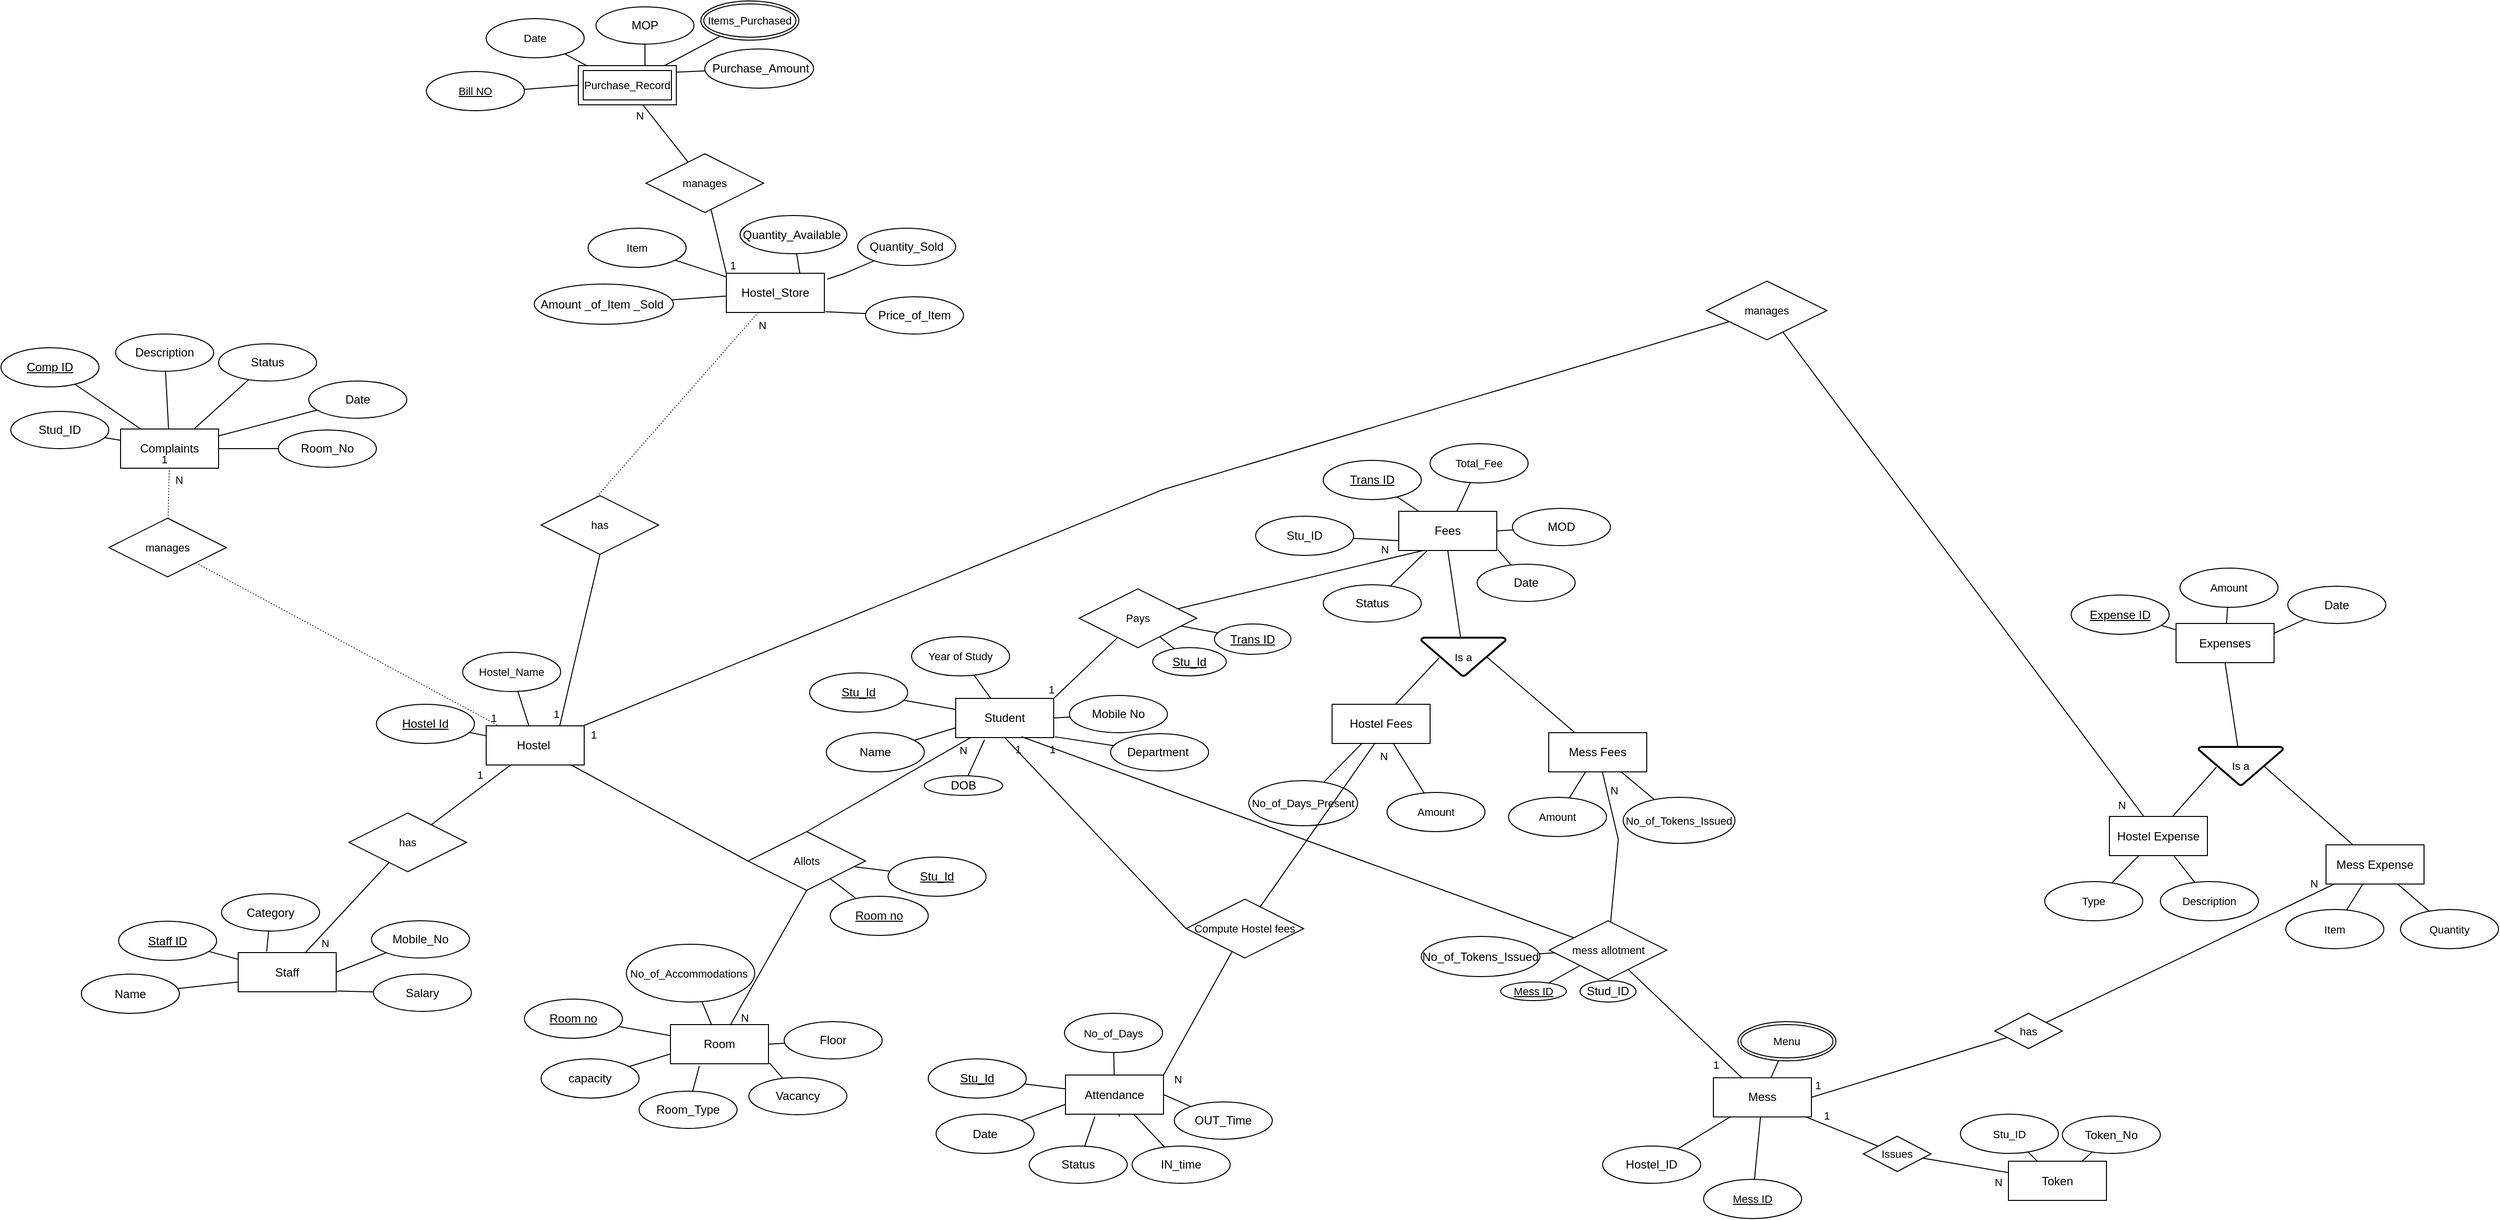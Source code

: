 <mxfile version="21.6.1" type="device">
  <diagram name="Page-1" id="SFd3gg3tdDfbMwlkqC_p">
    <mxGraphModel dx="1757" dy="1986" grid="0" gridSize="10" guides="1" tooltips="1" connect="1" arrows="1" fold="1" page="0" pageScale="1" pageWidth="850" pageHeight="1100" math="0" shadow="0">
      <root>
        <mxCell id="0" />
        <mxCell id="1" parent="0" />
        <mxCell id="zRy5J8WuRbFk49f6ZDlZ-3" value="Room" style="whiteSpace=wrap;html=1;align=center;" parent="1" vertex="1">
          <mxGeometry x="325" y="-109" width="100" height="40" as="geometry" />
        </mxCell>
        <mxCell id="zRy5J8WuRbFk49f6ZDlZ-5" style="rounded=0;orthogonalLoop=1;jettySize=auto;html=1;entryX=0;entryY=0.75;entryDx=0;entryDy=0;startArrow=none;startFill=0;strokeColor=default;endArrow=none;endFill=0;" parent="1" source="zRy5J8WuRbFk49f6ZDlZ-4" target="zRy5J8WuRbFk49f6ZDlZ-3" edge="1">
          <mxGeometry relative="1" as="geometry" />
        </mxCell>
        <mxCell id="zRy5J8WuRbFk49f6ZDlZ-4" value="capacity" style="ellipse;whiteSpace=wrap;html=1;align=center;" parent="1" vertex="1">
          <mxGeometry x="193" y="-74" width="100" height="40" as="geometry" />
        </mxCell>
        <mxCell id="zRy5J8WuRbFk49f6ZDlZ-7" style="rounded=0;orthogonalLoop=1;jettySize=auto;html=1;endArrow=none;endFill=0;" parent="1" source="zRy5J8WuRbFk49f6ZDlZ-6" target="zRy5J8WuRbFk49f6ZDlZ-3" edge="1">
          <mxGeometry relative="1" as="geometry" />
        </mxCell>
        <mxCell id="zRy5J8WuRbFk49f6ZDlZ-6" value="Room no" style="ellipse;whiteSpace=wrap;html=1;align=center;fontStyle=4;" parent="1" vertex="1">
          <mxGeometry x="176" y="-135" width="100" height="40" as="geometry" />
        </mxCell>
        <mxCell id="zRy5J8WuRbFk49f6ZDlZ-12" style="edgeStyle=none;shape=connector;rounded=0;orthogonalLoop=1;jettySize=auto;html=1;labelBackgroundColor=default;strokeColor=default;fontFamily=Helvetica;fontSize=11;fontColor=default;startArrow=none;startFill=0;endArrow=none;endFill=0;" parent="1" source="zRy5J8WuRbFk49f6ZDlZ-10" target="zRy5J8WuRbFk49f6ZDlZ-3" edge="1">
          <mxGeometry relative="1" as="geometry" />
        </mxCell>
        <mxCell id="zRy5J8WuRbFk49f6ZDlZ-10" value="No_of_Accommodations&amp;nbsp;" style="ellipse;whiteSpace=wrap;html=1;align=center;fontFamily=Helvetica;fontSize=11;fontColor=default;" parent="1" vertex="1">
          <mxGeometry x="280" y="-191" width="131" height="59" as="geometry" />
        </mxCell>
        <mxCell id="zRy5J8WuRbFk49f6ZDlZ-14" style="edgeStyle=none;shape=connector;rounded=0;orthogonalLoop=1;jettySize=auto;html=1;labelBackgroundColor=default;strokeColor=default;fontFamily=Helvetica;fontSize=11;fontColor=default;startArrow=none;startFill=0;endArrow=none;endFill=0;" parent="1" source="zRy5J8WuRbFk49f6ZDlZ-11" edge="1">
          <mxGeometry relative="1" as="geometry">
            <mxPoint x="354.476" y="-66.762" as="targetPoint" />
          </mxGeometry>
        </mxCell>
        <mxCell id="zRy5J8WuRbFk49f6ZDlZ-11" value="Room_Type" style="ellipse;whiteSpace=wrap;html=1;align=center;" parent="1" vertex="1">
          <mxGeometry x="293" y="-41" width="100" height="38" as="geometry" />
        </mxCell>
        <mxCell id="zRy5J8WuRbFk49f6ZDlZ-16" style="edgeStyle=none;shape=connector;rounded=0;orthogonalLoop=1;jettySize=auto;html=1;labelBackgroundColor=default;strokeColor=default;fontFamily=Helvetica;fontSize=11;fontColor=default;startArrow=none;startFill=0;endArrow=none;endFill=0;" parent="1" source="zRy5J8WuRbFk49f6ZDlZ-15" edge="1">
          <mxGeometry relative="1" as="geometry">
            <mxPoint x="426.095" y="-69.81" as="targetPoint" />
          </mxGeometry>
        </mxCell>
        <mxCell id="zRy5J8WuRbFk49f6ZDlZ-15" value="Vacancy" style="ellipse;whiteSpace=wrap;html=1;align=center;" parent="1" vertex="1">
          <mxGeometry x="405" y="-55" width="100" height="38" as="geometry" />
        </mxCell>
        <mxCell id="zRy5J8WuRbFk49f6ZDlZ-18" style="edgeStyle=none;shape=connector;rounded=0;orthogonalLoop=1;jettySize=auto;html=1;entryX=1;entryY=0.5;entryDx=0;entryDy=0;labelBackgroundColor=default;strokeColor=default;fontFamily=Helvetica;fontSize=11;fontColor=default;startArrow=none;startFill=0;endArrow=none;endFill=0;" parent="1" source="zRy5J8WuRbFk49f6ZDlZ-17" target="zRy5J8WuRbFk49f6ZDlZ-3" edge="1">
          <mxGeometry relative="1" as="geometry" />
        </mxCell>
        <mxCell id="zRy5J8WuRbFk49f6ZDlZ-17" value="Floor" style="ellipse;whiteSpace=wrap;html=1;align=center;" parent="1" vertex="1">
          <mxGeometry x="441" y="-112" width="100" height="38" as="geometry" />
        </mxCell>
        <mxCell id="zRy5J8WuRbFk49f6ZDlZ-20" style="edgeStyle=none;shape=connector;rounded=0;orthogonalLoop=1;jettySize=auto;html=1;labelBackgroundColor=default;strokeColor=default;fontFamily=Helvetica;fontSize=11;fontColor=default;startArrow=none;startFill=0;endArrow=none;endFill=0;exitX=0.5;exitY=1;exitDx=0;exitDy=0;" parent="1" source="zRy5J8WuRbFk49f6ZDlZ-19" target="zRy5J8WuRbFk49f6ZDlZ-3" edge="1">
          <mxGeometry relative="1" as="geometry" />
        </mxCell>
        <mxCell id="zRy5J8WuRbFk49f6ZDlZ-34" style="shape=connector;rounded=0;orthogonalLoop=1;jettySize=auto;html=1;labelBackgroundColor=default;strokeColor=default;fontFamily=Helvetica;fontSize=11;fontColor=default;startArrow=none;startFill=0;endArrow=none;endFill=0;exitX=0.5;exitY=0;exitDx=0;exitDy=0;entryX=0.178;entryY=0.965;entryDx=0;entryDy=0;entryPerimeter=0;" parent="1" source="zRy5J8WuRbFk49f6ZDlZ-19" edge="1" target="zRy5J8WuRbFk49f6ZDlZ-21">
          <mxGeometry relative="1" as="geometry">
            <mxPoint x="619.077" y="-398.154" as="targetPoint" />
            <mxPoint x="514" y="-289" as="sourcePoint" />
          </mxGeometry>
        </mxCell>
        <mxCell id="zRy5J8WuRbFk49f6ZDlZ-19" value="Allots" style="shape=rhombus;perimeter=rhombusPerimeter;whiteSpace=wrap;html=1;align=center;fontFamily=Helvetica;fontSize=11;fontColor=default;" parent="1" vertex="1">
          <mxGeometry x="404" y="-306" width="120" height="60" as="geometry" />
        </mxCell>
        <mxCell id="zRy5J8WuRbFk49f6ZDlZ-21" value="Student" style="whiteSpace=wrap;html=1;align=center;" parent="1" vertex="1">
          <mxGeometry x="616" y="-442" width="100" height="40" as="geometry" />
        </mxCell>
        <mxCell id="zRy5J8WuRbFk49f6ZDlZ-22" style="rounded=0;orthogonalLoop=1;jettySize=auto;html=1;entryX=0;entryY=0.75;entryDx=0;entryDy=0;startArrow=none;startFill=0;strokeColor=default;endArrow=none;endFill=0;" parent="1" source="zRy5J8WuRbFk49f6ZDlZ-23" target="zRy5J8WuRbFk49f6ZDlZ-21" edge="1">
          <mxGeometry relative="1" as="geometry" />
        </mxCell>
        <mxCell id="zRy5J8WuRbFk49f6ZDlZ-23" value="Name" style="ellipse;whiteSpace=wrap;html=1;align=center;" parent="1" vertex="1">
          <mxGeometry x="484" y="-407" width="100" height="40" as="geometry" />
        </mxCell>
        <mxCell id="zRy5J8WuRbFk49f6ZDlZ-24" style="rounded=0;orthogonalLoop=1;jettySize=auto;html=1;endArrow=none;endFill=0;" parent="1" source="zRy5J8WuRbFk49f6ZDlZ-25" target="zRy5J8WuRbFk49f6ZDlZ-21" edge="1">
          <mxGeometry relative="1" as="geometry" />
        </mxCell>
        <mxCell id="zRy5J8WuRbFk49f6ZDlZ-25" value="Stu_Id" style="ellipse;whiteSpace=wrap;html=1;align=center;fontStyle=4;" parent="1" vertex="1">
          <mxGeometry x="467" y="-468" width="100" height="40" as="geometry" />
        </mxCell>
        <mxCell id="zRy5J8WuRbFk49f6ZDlZ-26" style="edgeStyle=none;shape=connector;rounded=0;orthogonalLoop=1;jettySize=auto;html=1;labelBackgroundColor=default;strokeColor=default;fontFamily=Helvetica;fontSize=11;fontColor=default;startArrow=none;startFill=0;endArrow=none;endFill=0;" parent="1" source="zRy5J8WuRbFk49f6ZDlZ-27" target="zRy5J8WuRbFk49f6ZDlZ-21" edge="1">
          <mxGeometry relative="1" as="geometry" />
        </mxCell>
        <mxCell id="zRy5J8WuRbFk49f6ZDlZ-27" value="Year of Study" style="ellipse;whiteSpace=wrap;html=1;align=center;fontFamily=Helvetica;fontSize=11;fontColor=default;" parent="1" vertex="1">
          <mxGeometry x="571" y="-505" width="100" height="40" as="geometry" />
        </mxCell>
        <mxCell id="zRy5J8WuRbFk49f6ZDlZ-28" style="edgeStyle=none;shape=connector;rounded=0;orthogonalLoop=1;jettySize=auto;html=1;labelBackgroundColor=default;strokeColor=default;fontFamily=Helvetica;fontSize=11;fontColor=default;startArrow=none;startFill=0;endArrow=none;endFill=0;" parent="1" source="zRy5J8WuRbFk49f6ZDlZ-29" edge="1">
          <mxGeometry relative="1" as="geometry">
            <mxPoint x="645.476" y="-399.762" as="targetPoint" />
          </mxGeometry>
        </mxCell>
        <mxCell id="zRy5J8WuRbFk49f6ZDlZ-29" value="DOB" style="ellipse;whiteSpace=wrap;html=1;align=center;" parent="1" vertex="1">
          <mxGeometry x="584" y="-363" width="80" height="20" as="geometry" />
        </mxCell>
        <mxCell id="zRy5J8WuRbFk49f6ZDlZ-30" style="edgeStyle=none;shape=connector;rounded=0;orthogonalLoop=1;jettySize=auto;html=1;labelBackgroundColor=default;strokeColor=default;fontFamily=Helvetica;fontSize=11;fontColor=default;startArrow=none;startFill=0;endArrow=none;endFill=0;" parent="1" source="zRy5J8WuRbFk49f6ZDlZ-31" edge="1">
          <mxGeometry relative="1" as="geometry">
            <mxPoint x="717.095" y="-402.81" as="targetPoint" />
          </mxGeometry>
        </mxCell>
        <mxCell id="zRy5J8WuRbFk49f6ZDlZ-31" value="Department&amp;nbsp;" style="ellipse;whiteSpace=wrap;html=1;align=center;" parent="1" vertex="1">
          <mxGeometry x="774" y="-406" width="100" height="38" as="geometry" />
        </mxCell>
        <mxCell id="zRy5J8WuRbFk49f6ZDlZ-32" style="edgeStyle=none;shape=connector;rounded=0;orthogonalLoop=1;jettySize=auto;html=1;entryX=1;entryY=0.5;entryDx=0;entryDy=0;labelBackgroundColor=default;strokeColor=default;fontFamily=Helvetica;fontSize=11;fontColor=default;startArrow=none;startFill=0;endArrow=none;endFill=0;" parent="1" source="zRy5J8WuRbFk49f6ZDlZ-33" target="zRy5J8WuRbFk49f6ZDlZ-21" edge="1">
          <mxGeometry relative="1" as="geometry" />
        </mxCell>
        <mxCell id="zRy5J8WuRbFk49f6ZDlZ-33" value="Mobile No" style="ellipse;whiteSpace=wrap;html=1;align=center;" parent="1" vertex="1">
          <mxGeometry x="732" y="-445" width="100" height="38" as="geometry" />
        </mxCell>
        <mxCell id="eAh--KmHeIF0BHGOqn6b-108" style="edgeStyle=none;shape=connector;rounded=0;orthogonalLoop=1;jettySize=auto;html=1;labelBackgroundColor=default;strokeColor=default;fontFamily=Helvetica;fontSize=11;fontColor=default;endArrow=none;endFill=0;" parent="1" source="zRy5J8WuRbFk49f6ZDlZ-35" edge="1">
          <mxGeometry relative="1" as="geometry">
            <mxPoint x="783.0" y="-14.978" as="targetPoint" />
          </mxGeometry>
        </mxCell>
        <mxCell id="zRy5J8WuRbFk49f6ZDlZ-35" value="Attendance" style="whiteSpace=wrap;html=1;align=center;" parent="1" vertex="1">
          <mxGeometry x="728" y="-57.5" width="100" height="40" as="geometry" />
        </mxCell>
        <mxCell id="zRy5J8WuRbFk49f6ZDlZ-36" style="rounded=0;orthogonalLoop=1;jettySize=auto;html=1;entryX=0;entryY=0.75;entryDx=0;entryDy=0;startArrow=none;startFill=0;strokeColor=default;endArrow=none;endFill=0;" parent="1" source="zRy5J8WuRbFk49f6ZDlZ-37" target="zRy5J8WuRbFk49f6ZDlZ-35" edge="1">
          <mxGeometry relative="1" as="geometry" />
        </mxCell>
        <mxCell id="zRy5J8WuRbFk49f6ZDlZ-37" value="Date" style="ellipse;whiteSpace=wrap;html=1;align=center;" parent="1" vertex="1">
          <mxGeometry x="596" y="-17.5" width="100" height="40" as="geometry" />
        </mxCell>
        <mxCell id="zRy5J8WuRbFk49f6ZDlZ-38" style="rounded=0;orthogonalLoop=1;jettySize=auto;html=1;endArrow=none;endFill=0;" parent="1" source="zRy5J8WuRbFk49f6ZDlZ-39" target="zRy5J8WuRbFk49f6ZDlZ-35" edge="1">
          <mxGeometry relative="1" as="geometry" />
        </mxCell>
        <mxCell id="zRy5J8WuRbFk49f6ZDlZ-39" value="Stu_Id" style="ellipse;whiteSpace=wrap;html=1;align=center;fontStyle=4;" parent="1" vertex="1">
          <mxGeometry x="588" y="-74" width="100" height="40" as="geometry" />
        </mxCell>
        <mxCell id="zRy5J8WuRbFk49f6ZDlZ-40" style="edgeStyle=none;shape=connector;rounded=0;orthogonalLoop=1;jettySize=auto;html=1;labelBackgroundColor=default;strokeColor=default;fontFamily=Helvetica;fontSize=11;fontColor=default;startArrow=none;startFill=0;endArrow=none;endFill=0;" parent="1" source="zRy5J8WuRbFk49f6ZDlZ-41" target="zRy5J8WuRbFk49f6ZDlZ-35" edge="1">
          <mxGeometry relative="1" as="geometry" />
        </mxCell>
        <mxCell id="zRy5J8WuRbFk49f6ZDlZ-41" value="No_of_Days" style="ellipse;whiteSpace=wrap;html=1;align=center;fontFamily=Helvetica;fontSize=11;fontColor=default;" parent="1" vertex="1">
          <mxGeometry x="727" y="-120.5" width="100" height="40" as="geometry" />
        </mxCell>
        <mxCell id="zRy5J8WuRbFk49f6ZDlZ-42" style="edgeStyle=none;shape=connector;rounded=0;orthogonalLoop=1;jettySize=auto;html=1;labelBackgroundColor=default;strokeColor=default;fontFamily=Helvetica;fontSize=11;fontColor=default;startArrow=none;startFill=0;endArrow=none;endFill=0;" parent="1" source="zRy5J8WuRbFk49f6ZDlZ-43" edge="1">
          <mxGeometry relative="1" as="geometry">
            <mxPoint x="758" y="-15" as="targetPoint" />
          </mxGeometry>
        </mxCell>
        <mxCell id="zRy5J8WuRbFk49f6ZDlZ-43" value="Status" style="ellipse;whiteSpace=wrap;html=1;align=center;" parent="1" vertex="1">
          <mxGeometry x="691" y="15" width="100" height="38" as="geometry" />
        </mxCell>
        <mxCell id="zRy5J8WuRbFk49f6ZDlZ-44" style="edgeStyle=none;shape=connector;rounded=0;orthogonalLoop=1;jettySize=auto;html=1;labelBackgroundColor=default;strokeColor=default;fontFamily=Helvetica;fontSize=11;fontColor=default;startArrow=none;startFill=0;endArrow=none;endFill=0;entryX=0.699;entryY=1.01;entryDx=0;entryDy=0;entryPerimeter=0;" parent="1" source="zRy5J8WuRbFk49f6ZDlZ-45" target="zRy5J8WuRbFk49f6ZDlZ-35" edge="1">
          <mxGeometry relative="1" as="geometry">
            <mxPoint x="903.095" y="-18.31" as="targetPoint" />
          </mxGeometry>
        </mxCell>
        <mxCell id="zRy5J8WuRbFk49f6ZDlZ-45" value="IN_time" style="ellipse;whiteSpace=wrap;html=1;align=center;" parent="1" vertex="1">
          <mxGeometry x="796" y="15" width="100" height="38" as="geometry" />
        </mxCell>
        <mxCell id="zRy5J8WuRbFk49f6ZDlZ-46" style="edgeStyle=none;shape=connector;rounded=0;orthogonalLoop=1;jettySize=auto;html=1;entryX=1;entryY=0.5;entryDx=0;entryDy=0;labelBackgroundColor=default;strokeColor=default;fontFamily=Helvetica;fontSize=11;fontColor=default;startArrow=none;startFill=0;endArrow=none;endFill=0;" parent="1" source="zRy5J8WuRbFk49f6ZDlZ-47" target="zRy5J8WuRbFk49f6ZDlZ-35" edge="1">
          <mxGeometry relative="1" as="geometry" />
        </mxCell>
        <mxCell id="zRy5J8WuRbFk49f6ZDlZ-47" value="OUT_Time" style="ellipse;whiteSpace=wrap;html=1;align=center;" parent="1" vertex="1">
          <mxGeometry x="839" y="-30" width="100" height="38" as="geometry" />
        </mxCell>
        <mxCell id="zRy5J8WuRbFk49f6ZDlZ-49" style="edgeStyle=none;shape=connector;rounded=0;orthogonalLoop=1;jettySize=auto;html=1;labelBackgroundColor=default;strokeColor=default;fontFamily=Helvetica;fontSize=11;fontColor=default;startArrow=none;startFill=0;endArrow=none;endFill=0;exitX=0;exitY=0.5;exitDx=0;exitDy=0;entryX=0.5;entryY=1;entryDx=0;entryDy=0;" parent="1" source="zRy5J8WuRbFk49f6ZDlZ-124" edge="1" target="zRy5J8WuRbFk49f6ZDlZ-21">
          <mxGeometry relative="1" as="geometry">
            <mxPoint x="676.0" y="-400.333" as="targetPoint" />
            <Array as="points" />
          </mxGeometry>
        </mxCell>
        <mxCell id="zRy5J8WuRbFk49f6ZDlZ-51" value="Fees" style="whiteSpace=wrap;html=1;align=center;" parent="1" vertex="1">
          <mxGeometry x="1068" y="-633" width="100" height="40" as="geometry" />
        </mxCell>
        <mxCell id="zRy5J8WuRbFk49f6ZDlZ-52" style="rounded=0;orthogonalLoop=1;jettySize=auto;html=1;entryX=0;entryY=0.75;entryDx=0;entryDy=0;startArrow=none;startFill=0;strokeColor=default;endArrow=none;endFill=0;" parent="1" source="zRy5J8WuRbFk49f6ZDlZ-53" target="zRy5J8WuRbFk49f6ZDlZ-51" edge="1">
          <mxGeometry relative="1" as="geometry" />
        </mxCell>
        <mxCell id="zRy5J8WuRbFk49f6ZDlZ-53" value="Stu_ID" style="ellipse;whiteSpace=wrap;html=1;align=center;" parent="1" vertex="1">
          <mxGeometry x="922" y="-628" width="100" height="40" as="geometry" />
        </mxCell>
        <mxCell id="zRy5J8WuRbFk49f6ZDlZ-54" style="rounded=0;orthogonalLoop=1;jettySize=auto;html=1;endArrow=none;endFill=0;" parent="1" source="zRy5J8WuRbFk49f6ZDlZ-55" target="zRy5J8WuRbFk49f6ZDlZ-51" edge="1">
          <mxGeometry relative="1" as="geometry" />
        </mxCell>
        <mxCell id="zRy5J8WuRbFk49f6ZDlZ-55" value="Trans ID" style="ellipse;whiteSpace=wrap;html=1;align=center;fontStyle=4;" parent="1" vertex="1">
          <mxGeometry x="991" y="-685" width="100" height="40" as="geometry" />
        </mxCell>
        <mxCell id="zRy5J8WuRbFk49f6ZDlZ-56" style="edgeStyle=none;shape=connector;rounded=0;orthogonalLoop=1;jettySize=auto;html=1;labelBackgroundColor=default;strokeColor=default;fontFamily=Helvetica;fontSize=11;fontColor=default;startArrow=none;startFill=0;endArrow=none;endFill=0;" parent="1" source="zRy5J8WuRbFk49f6ZDlZ-57" target="zRy5J8WuRbFk49f6ZDlZ-51" edge="1">
          <mxGeometry relative="1" as="geometry" />
        </mxCell>
        <mxCell id="zRy5J8WuRbFk49f6ZDlZ-57" value="Total_Fee" style="ellipse;whiteSpace=wrap;html=1;align=center;fontFamily=Helvetica;fontSize=11;fontColor=default;" parent="1" vertex="1">
          <mxGeometry x="1100" y="-702" width="100" height="40" as="geometry" />
        </mxCell>
        <mxCell id="zRy5J8WuRbFk49f6ZDlZ-58" style="edgeStyle=none;shape=connector;rounded=0;orthogonalLoop=1;jettySize=auto;html=1;labelBackgroundColor=default;strokeColor=default;fontFamily=Helvetica;fontSize=11;fontColor=default;startArrow=none;startFill=0;endArrow=none;endFill=0;" parent="1" source="zRy5J8WuRbFk49f6ZDlZ-59" edge="1" target="zRy5J8WuRbFk49f6ZDlZ-51">
          <mxGeometry relative="1" as="geometry">
            <mxPoint x="1097.476" y="-590.762" as="targetPoint" />
          </mxGeometry>
        </mxCell>
        <mxCell id="zRy5J8WuRbFk49f6ZDlZ-59" value="Status" style="ellipse;whiteSpace=wrap;html=1;align=center;" parent="1" vertex="1">
          <mxGeometry x="991" y="-558" width="100" height="38" as="geometry" />
        </mxCell>
        <mxCell id="zRy5J8WuRbFk49f6ZDlZ-60" style="edgeStyle=none;shape=connector;rounded=0;orthogonalLoop=1;jettySize=auto;html=1;labelBackgroundColor=default;strokeColor=default;fontFamily=Helvetica;fontSize=11;fontColor=default;startArrow=none;startFill=0;endArrow=none;endFill=0;" parent="1" source="zRy5J8WuRbFk49f6ZDlZ-61" edge="1">
          <mxGeometry relative="1" as="geometry">
            <mxPoint x="1169.095" y="-593.81" as="targetPoint" />
          </mxGeometry>
        </mxCell>
        <mxCell id="zRy5J8WuRbFk49f6ZDlZ-61" value="Date" style="ellipse;whiteSpace=wrap;html=1;align=center;" parent="1" vertex="1">
          <mxGeometry x="1148" y="-579" width="100" height="38" as="geometry" />
        </mxCell>
        <mxCell id="zRy5J8WuRbFk49f6ZDlZ-62" style="edgeStyle=none;shape=connector;rounded=0;orthogonalLoop=1;jettySize=auto;html=1;entryX=1;entryY=0.5;entryDx=0;entryDy=0;labelBackgroundColor=default;strokeColor=default;fontFamily=Helvetica;fontSize=11;fontColor=default;startArrow=none;startFill=0;endArrow=none;endFill=0;" parent="1" source="zRy5J8WuRbFk49f6ZDlZ-63" target="zRy5J8WuRbFk49f6ZDlZ-51" edge="1">
          <mxGeometry relative="1" as="geometry" />
        </mxCell>
        <mxCell id="zRy5J8WuRbFk49f6ZDlZ-63" value="MOD" style="ellipse;whiteSpace=wrap;html=1;align=center;" parent="1" vertex="1">
          <mxGeometry x="1184" y="-636" width="100" height="38" as="geometry" />
        </mxCell>
        <mxCell id="zRy5J8WuRbFk49f6ZDlZ-67" style="edgeStyle=none;shape=connector;rounded=0;orthogonalLoop=1;jettySize=auto;html=1;entryX=0.5;entryY=1;entryDx=0;entryDy=0;labelBackgroundColor=default;strokeColor=default;fontFamily=Helvetica;fontSize=11;fontColor=default;startArrow=none;startFill=0;endArrow=none;endFill=0;" parent="1" source="zRy5J8WuRbFk49f6ZDlZ-65" target="zRy5J8WuRbFk49f6ZDlZ-51" edge="1">
          <mxGeometry relative="1" as="geometry" />
        </mxCell>
        <mxCell id="zRy5J8WuRbFk49f6ZDlZ-118" style="edgeStyle=none;shape=connector;rounded=0;orthogonalLoop=1;jettySize=auto;html=1;labelBackgroundColor=default;strokeColor=default;fontFamily=Helvetica;fontSize=11;fontColor=default;startArrow=none;startFill=0;endArrow=none;endFill=0;exitX=0.211;exitY=0.532;exitDx=0;exitDy=0;exitPerimeter=0;" parent="1" source="zRy5J8WuRbFk49f6ZDlZ-65" edge="1">
          <mxGeometry relative="1" as="geometry">
            <mxPoint x="1063" y="-431" as="targetPoint" />
            <Array as="points">
              <mxPoint x="1060" y="-431" />
            </Array>
          </mxGeometry>
        </mxCell>
        <mxCell id="zRy5J8WuRbFk49f6ZDlZ-119" style="edgeStyle=none;shape=connector;rounded=0;orthogonalLoop=1;jettySize=auto;html=1;labelBackgroundColor=default;strokeColor=default;fontFamily=Helvetica;fontSize=11;fontColor=default;startArrow=none;startFill=0;endArrow=none;endFill=0;exitX=0.762;exitY=0.477;exitDx=0;exitDy=0;exitPerimeter=0;" parent="1" source="zRy5J8WuRbFk49f6ZDlZ-65" target="zRy5J8WuRbFk49f6ZDlZ-82" edge="1">
          <mxGeometry relative="1" as="geometry" />
        </mxCell>
        <mxCell id="zRy5J8WuRbFk49f6ZDlZ-65" value="Is a" style="strokeWidth=2;html=1;shape=mxgraph.flowchart.merge_or_storage;whiteSpace=wrap;fontFamily=Helvetica;fontSize=11;fontColor=default;" parent="1" vertex="1">
          <mxGeometry x="1091" y="-504" width="86" height="39" as="geometry" />
        </mxCell>
        <mxCell id="zRy5J8WuRbFk49f6ZDlZ-66" style="edgeStyle=none;shape=connector;rounded=0;orthogonalLoop=1;jettySize=auto;html=1;exitX=0.5;exitY=0;exitDx=0;exitDy=0;labelBackgroundColor=default;strokeColor=default;fontFamily=Helvetica;fontSize=11;fontColor=default;startArrow=none;startFill=0;endArrow=none;endFill=0;" parent="1" source="zRy5J8WuRbFk49f6ZDlZ-59" target="zRy5J8WuRbFk49f6ZDlZ-59" edge="1">
          <mxGeometry relative="1" as="geometry" />
        </mxCell>
        <mxCell id="zRy5J8WuRbFk49f6ZDlZ-68" value="Hostel Fees" style="whiteSpace=wrap;html=1;align=center;" parent="1" vertex="1">
          <mxGeometry x="1000" y="-436" width="100" height="40" as="geometry" />
        </mxCell>
        <mxCell id="zRy5J8WuRbFk49f6ZDlZ-73" style="edgeStyle=none;shape=connector;rounded=0;orthogonalLoop=1;jettySize=auto;html=1;labelBackgroundColor=default;strokeColor=default;fontFamily=Helvetica;fontSize=11;fontColor=default;startArrow=none;startFill=0;endArrow=none;endFill=0;" parent="1" source="zRy5J8WuRbFk49f6ZDlZ-74" target="zRy5J8WuRbFk49f6ZDlZ-68" edge="1">
          <mxGeometry relative="1" as="geometry" />
        </mxCell>
        <mxCell id="zRy5J8WuRbFk49f6ZDlZ-74" value="No_of_Days_Present" style="ellipse;whiteSpace=wrap;html=1;align=center;fontFamily=Helvetica;fontSize=11;fontColor=default;" parent="1" vertex="1">
          <mxGeometry x="915" y="-358" width="111" height="46" as="geometry" />
        </mxCell>
        <mxCell id="zRy5J8WuRbFk49f6ZDlZ-81" style="edgeStyle=none;shape=connector;rounded=0;orthogonalLoop=1;jettySize=auto;html=1;exitX=0.5;exitY=0;exitDx=0;exitDy=0;labelBackgroundColor=default;strokeColor=default;fontFamily=Helvetica;fontSize=11;fontColor=default;startArrow=none;startFill=0;endArrow=none;endFill=0;" parent="1" edge="1">
          <mxGeometry relative="1" as="geometry">
            <mxPoint x="946" y="-352.0" as="sourcePoint" />
            <mxPoint x="946" y="-352.0" as="targetPoint" />
          </mxGeometry>
        </mxCell>
        <mxCell id="zRy5J8WuRbFk49f6ZDlZ-82" value="Mess Fees" style="whiteSpace=wrap;html=1;align=center;" parent="1" vertex="1">
          <mxGeometry x="1221" y="-407" width="100" height="40" as="geometry" />
        </mxCell>
        <mxCell id="zRy5J8WuRbFk49f6ZDlZ-87" style="edgeStyle=none;shape=connector;rounded=0;orthogonalLoop=1;jettySize=auto;html=1;labelBackgroundColor=default;strokeColor=default;fontFamily=Helvetica;fontSize=11;fontColor=default;startArrow=none;startFill=0;endArrow=none;endFill=0;" parent="1" source="zRy5J8WuRbFk49f6ZDlZ-88" target="zRy5J8WuRbFk49f6ZDlZ-82" edge="1">
          <mxGeometry relative="1" as="geometry" />
        </mxCell>
        <mxCell id="zRy5J8WuRbFk49f6ZDlZ-88" value="No_of_Tokens_Issued" style="ellipse;whiteSpace=wrap;html=1;align=center;fontFamily=Helvetica;fontSize=11;fontColor=default;" parent="1" vertex="1">
          <mxGeometry x="1297" y="-341" width="114" height="47" as="geometry" />
        </mxCell>
        <mxCell id="zRy5J8WuRbFk49f6ZDlZ-95" style="edgeStyle=none;shape=connector;rounded=0;orthogonalLoop=1;jettySize=auto;html=1;exitX=0.5;exitY=0;exitDx=0;exitDy=0;labelBackgroundColor=default;strokeColor=default;fontFamily=Helvetica;fontSize=11;fontColor=default;startArrow=none;startFill=0;endArrow=none;endFill=0;" parent="1" edge="1">
          <mxGeometry relative="1" as="geometry">
            <mxPoint x="1196" y="-333" as="sourcePoint" />
            <mxPoint x="1196" y="-333" as="targetPoint" />
          </mxGeometry>
        </mxCell>
        <mxCell id="zRy5J8WuRbFk49f6ZDlZ-96" value="Hostel_Store" style="whiteSpace=wrap;html=1;align=center;" parent="1" vertex="1">
          <mxGeometry x="382" y="-876" width="100" height="40" as="geometry" />
        </mxCell>
        <mxCell id="zRy5J8WuRbFk49f6ZDlZ-101" style="edgeStyle=none;shape=connector;rounded=0;orthogonalLoop=1;jettySize=auto;html=1;labelBackgroundColor=default;strokeColor=default;fontFamily=Helvetica;fontSize=11;fontColor=default;startArrow=none;startFill=0;endArrow=none;endFill=0;" parent="1" source="zRy5J8WuRbFk49f6ZDlZ-102" target="zRy5J8WuRbFk49f6ZDlZ-96" edge="1">
          <mxGeometry relative="1" as="geometry" />
        </mxCell>
        <mxCell id="zRy5J8WuRbFk49f6ZDlZ-102" value="Item" style="ellipse;whiteSpace=wrap;html=1;align=center;fontFamily=Helvetica;fontSize=11;fontColor=default;" parent="1" vertex="1">
          <mxGeometry x="241" y="-922" width="100" height="40" as="geometry" />
        </mxCell>
        <mxCell id="zRy5J8WuRbFk49f6ZDlZ-105" style="edgeStyle=none;shape=connector;rounded=0;orthogonalLoop=1;jettySize=auto;html=1;labelBackgroundColor=default;strokeColor=default;fontFamily=Helvetica;fontSize=11;fontColor=default;startArrow=none;startFill=0;endArrow=none;endFill=0;" parent="1" source="zRy5J8WuRbFk49f6ZDlZ-106" edge="1">
          <mxGeometry relative="1" as="geometry">
            <mxPoint x="483.095" y="-836.81" as="targetPoint" />
          </mxGeometry>
        </mxCell>
        <mxCell id="zRy5J8WuRbFk49f6ZDlZ-106" value="Price_of_Item" style="ellipse;whiteSpace=wrap;html=1;align=center;" parent="1" vertex="1">
          <mxGeometry x="524" y="-852" width="100" height="38" as="geometry" />
        </mxCell>
        <mxCell id="zRy5J8WuRbFk49f6ZDlZ-107" style="edgeStyle=none;shape=connector;rounded=0;orthogonalLoop=1;jettySize=auto;html=1;entryX=0.75;entryY=0;entryDx=0;entryDy=0;labelBackgroundColor=default;strokeColor=default;fontFamily=Helvetica;fontSize=11;fontColor=default;startArrow=none;startFill=0;endArrow=none;endFill=0;" parent="1" source="zRy5J8WuRbFk49f6ZDlZ-108" target="zRy5J8WuRbFk49f6ZDlZ-96" edge="1">
          <mxGeometry relative="1" as="geometry" />
        </mxCell>
        <mxCell id="zRy5J8WuRbFk49f6ZDlZ-108" value="Quantity_Available&amp;nbsp;" style="ellipse;whiteSpace=wrap;html=1;align=center;" parent="1" vertex="1">
          <mxGeometry x="396" y="-935" width="109" height="39" as="geometry" />
        </mxCell>
        <mxCell id="zRy5J8WuRbFk49f6ZDlZ-111" style="edgeStyle=none;shape=connector;rounded=0;orthogonalLoop=1;jettySize=auto;html=1;labelBackgroundColor=default;strokeColor=default;fontFamily=Helvetica;fontSize=11;fontColor=default;startArrow=none;startFill=0;endArrow=none;endFill=0;" parent="1" source="zRy5J8WuRbFk49f6ZDlZ-110" edge="1">
          <mxGeometry relative="1" as="geometry">
            <mxPoint x="485" y="-870" as="targetPoint" />
            <Array as="points">
              <mxPoint x="503" y="-876" />
            </Array>
          </mxGeometry>
        </mxCell>
        <mxCell id="zRy5J8WuRbFk49f6ZDlZ-110" value="Quantity_Sold" style="ellipse;whiteSpace=wrap;html=1;align=center;" parent="1" vertex="1">
          <mxGeometry x="516" y="-922" width="100" height="38" as="geometry" />
        </mxCell>
        <mxCell id="zRy5J8WuRbFk49f6ZDlZ-113" style="edgeStyle=none;shape=connector;rounded=0;orthogonalLoop=1;jettySize=auto;html=1;labelBackgroundColor=default;strokeColor=default;fontFamily=Helvetica;fontSize=11;fontColor=default;startArrow=none;startFill=0;endArrow=none;endFill=0;" parent="1" source="zRy5J8WuRbFk49f6ZDlZ-112" target="zRy5J8WuRbFk49f6ZDlZ-96" edge="1">
          <mxGeometry relative="1" as="geometry" />
        </mxCell>
        <mxCell id="zRy5J8WuRbFk49f6ZDlZ-112" value="Amount _of_Item _Sold&amp;nbsp;" style="ellipse;whiteSpace=wrap;html=1;align=center;" parent="1" vertex="1">
          <mxGeometry x="186" y="-865" width="142" height="41" as="geometry" />
        </mxCell>
        <mxCell id="zRy5J8WuRbFk49f6ZDlZ-115" style="edgeStyle=none;shape=connector;rounded=0;orthogonalLoop=1;jettySize=auto;html=1;labelBackgroundColor=default;strokeColor=default;fontFamily=Helvetica;fontSize=11;fontColor=default;startArrow=none;startFill=0;endArrow=none;endFill=0;" parent="1" source="zRy5J8WuRbFk49f6ZDlZ-114" target="zRy5J8WuRbFk49f6ZDlZ-68" edge="1">
          <mxGeometry relative="1" as="geometry" />
        </mxCell>
        <mxCell id="zRy5J8WuRbFk49f6ZDlZ-114" value="Amount" style="ellipse;whiteSpace=wrap;html=1;align=center;fontFamily=Helvetica;fontSize=11;fontColor=default;" parent="1" vertex="1">
          <mxGeometry x="1056" y="-346" width="100" height="40" as="geometry" />
        </mxCell>
        <mxCell id="zRy5J8WuRbFk49f6ZDlZ-117" style="edgeStyle=none;shape=connector;rounded=0;orthogonalLoop=1;jettySize=auto;html=1;labelBackgroundColor=default;strokeColor=default;fontFamily=Helvetica;fontSize=11;fontColor=default;startArrow=none;startFill=0;endArrow=none;endFill=0;" parent="1" source="zRy5J8WuRbFk49f6ZDlZ-116" target="zRy5J8WuRbFk49f6ZDlZ-82" edge="1">
          <mxGeometry relative="1" as="geometry" />
        </mxCell>
        <mxCell id="zRy5J8WuRbFk49f6ZDlZ-116" value="Amount" style="ellipse;whiteSpace=wrap;html=1;align=center;fontFamily=Helvetica;fontSize=11;fontColor=default;" parent="1" vertex="1">
          <mxGeometry x="1180" y="-341" width="100" height="40" as="geometry" />
        </mxCell>
        <mxCell id="zRy5J8WuRbFk49f6ZDlZ-120" style="edgeStyle=none;shape=connector;rounded=0;orthogonalLoop=1;jettySize=auto;html=1;labelBackgroundColor=default;strokeColor=default;fontFamily=Helvetica;fontSize=11;fontColor=default;startArrow=none;startFill=0;endArrow=none;endFill=0;entryX=0.25;entryY=1;entryDx=0;entryDy=0;" parent="1" source="zRy5J8WuRbFk49f6ZDlZ-121" target="zRy5J8WuRbFk49f6ZDlZ-51" edge="1">
          <mxGeometry relative="1" as="geometry">
            <mxPoint x="925.997" y="-653.004" as="targetPoint" />
          </mxGeometry>
        </mxCell>
        <mxCell id="zRy5J8WuRbFk49f6ZDlZ-121" value="Pays" style="shape=rhombus;perimeter=rhombusPerimeter;whiteSpace=wrap;html=1;align=center;fontFamily=Helvetica;fontSize=11;fontColor=default;" parent="1" vertex="1">
          <mxGeometry x="741.92" y="-553.85" width="120" height="60" as="geometry" />
        </mxCell>
        <mxCell id="zRy5J8WuRbFk49f6ZDlZ-122" style="edgeStyle=none;shape=connector;rounded=0;orthogonalLoop=1;jettySize=auto;html=1;labelBackgroundColor=default;strokeColor=default;fontFamily=Helvetica;fontSize=11;fontColor=default;startArrow=none;startFill=0;endArrow=none;endFill=0;entryX=1;entryY=0;entryDx=0;entryDy=0;" parent="1" source="zRy5J8WuRbFk49f6ZDlZ-121" target="zRy5J8WuRbFk49f6ZDlZ-21" edge="1">
          <mxGeometry relative="1" as="geometry">
            <mxPoint x="694.92" y="-363.85" as="targetPoint" />
          </mxGeometry>
        </mxCell>
        <mxCell id="zRy5J8WuRbFk49f6ZDlZ-123" style="edgeStyle=none;shape=connector;rounded=0;orthogonalLoop=1;jettySize=auto;html=1;labelBackgroundColor=default;strokeColor=default;fontFamily=Helvetica;fontSize=11;fontColor=default;startArrow=none;startFill=0;endArrow=none;endFill=0;entryX=0.44;entryY=0.983;entryDx=0;entryDy=0;entryPerimeter=0;" parent="1" source="zRy5J8WuRbFk49f6ZDlZ-124" target="zRy5J8WuRbFk49f6ZDlZ-68" edge="1">
          <mxGeometry relative="1" as="geometry">
            <mxPoint x="1226.88" y="-384.03" as="targetPoint" />
            <mxPoint x="1029.996" y="-115.972" as="sourcePoint" />
          </mxGeometry>
        </mxCell>
        <mxCell id="zRy5J8WuRbFk49f6ZDlZ-124" value="Compute Hostel fees" style="shape=rhombus;perimeter=rhombusPerimeter;whiteSpace=wrap;html=1;align=center;fontFamily=Helvetica;fontSize=11;fontColor=default;" parent="1" vertex="1">
          <mxGeometry x="851" y="-237" width="120" height="60" as="geometry" />
        </mxCell>
        <mxCell id="zRy5J8WuRbFk49f6ZDlZ-125" style="edgeStyle=none;shape=connector;rounded=0;orthogonalLoop=1;jettySize=auto;html=1;labelBackgroundColor=default;strokeColor=default;fontFamily=Helvetica;fontSize=11;fontColor=default;startArrow=none;startFill=0;endArrow=none;endFill=0;entryX=1;entryY=0;entryDx=0;entryDy=0;" parent="1" source="zRy5J8WuRbFk49f6ZDlZ-124" target="zRy5J8WuRbFk49f6ZDlZ-35" edge="1">
          <mxGeometry relative="1" as="geometry">
            <mxPoint x="1103" y="51.58" as="targetPoint" />
          </mxGeometry>
        </mxCell>
        <mxCell id="zRy5J8WuRbFk49f6ZDlZ-126" value="Token" style="whiteSpace=wrap;html=1;align=center;" parent="1" vertex="1">
          <mxGeometry x="1690" y="30.5" width="100" height="40" as="geometry" />
        </mxCell>
        <mxCell id="zRy5J8WuRbFk49f6ZDlZ-127" style="edgeStyle=none;shape=connector;rounded=0;orthogonalLoop=1;jettySize=auto;html=1;labelBackgroundColor=default;strokeColor=default;fontFamily=Helvetica;fontSize=11;fontColor=default;startArrow=none;startFill=0;endArrow=none;endFill=0;" parent="1" source="zRy5J8WuRbFk49f6ZDlZ-128" target="zRy5J8WuRbFk49f6ZDlZ-126" edge="1">
          <mxGeometry relative="1" as="geometry" />
        </mxCell>
        <mxCell id="zRy5J8WuRbFk49f6ZDlZ-128" value="Stu_ID" style="ellipse;whiteSpace=wrap;html=1;align=center;fontFamily=Helvetica;fontSize=11;fontColor=default;" parent="1" vertex="1">
          <mxGeometry x="1641" y="-17.5" width="100" height="40" as="geometry" />
        </mxCell>
        <mxCell id="zRy5J8WuRbFk49f6ZDlZ-131" style="edgeStyle=none;shape=connector;rounded=0;orthogonalLoop=1;jettySize=auto;html=1;entryX=0.75;entryY=0;entryDx=0;entryDy=0;labelBackgroundColor=default;strokeColor=default;fontFamily=Helvetica;fontSize=11;fontColor=default;startArrow=none;startFill=0;endArrow=none;endFill=0;" parent="1" source="zRy5J8WuRbFk49f6ZDlZ-132" target="zRy5J8WuRbFk49f6ZDlZ-126" edge="1">
          <mxGeometry relative="1" as="geometry" />
        </mxCell>
        <mxCell id="zRy5J8WuRbFk49f6ZDlZ-132" value="Token_No" style="ellipse;whiteSpace=wrap;html=1;align=center;" parent="1" vertex="1">
          <mxGeometry x="1745" y="-15.5" width="100" height="38" as="geometry" />
        </mxCell>
        <mxCell id="zRy5J8WuRbFk49f6ZDlZ-138" value="Mess" style="whiteSpace=wrap;html=1;align=center;" parent="1" vertex="1">
          <mxGeometry x="1389" y="-54.73" width="100" height="40" as="geometry" />
        </mxCell>
        <mxCell id="zRy5J8WuRbFk49f6ZDlZ-152" style="edgeStyle=none;shape=connector;rounded=0;orthogonalLoop=1;jettySize=auto;html=1;labelBackgroundColor=default;strokeColor=default;fontFamily=Helvetica;fontSize=11;fontColor=default;startArrow=none;startFill=0;endArrow=none;endFill=0;entryX=0.107;entryY=0.029;entryDx=0;entryDy=0;entryPerimeter=0;" parent="1" source="zRy5J8WuRbFk49f6ZDlZ-153" target="zRy5J8WuRbFk49f6ZDlZ-162" edge="1">
          <mxGeometry relative="1" as="geometry">
            <mxPoint x="237.304" y="-1090" as="targetPoint" />
          </mxGeometry>
        </mxCell>
        <mxCell id="zRy5J8WuRbFk49f6ZDlZ-153" value="Date" style="ellipse;whiteSpace=wrap;html=1;align=center;fontFamily=Helvetica;fontSize=11;fontColor=default;" parent="1" vertex="1">
          <mxGeometry x="137" y="-1136" width="100" height="40" as="geometry" />
        </mxCell>
        <mxCell id="zRy5J8WuRbFk49f6ZDlZ-156" style="edgeStyle=none;shape=connector;rounded=0;orthogonalLoop=1;jettySize=auto;html=1;entryX=0.68;entryY=0.062;entryDx=0;entryDy=0;labelBackgroundColor=default;strokeColor=default;fontFamily=Helvetica;fontSize=11;fontColor=default;startArrow=none;startFill=0;endArrow=none;endFill=0;entryPerimeter=0;" parent="1" source="zRy5J8WuRbFk49f6ZDlZ-157" target="zRy5J8WuRbFk49f6ZDlZ-162" edge="1">
          <mxGeometry relative="1" as="geometry">
            <mxPoint x="301" y="-1090" as="targetPoint" />
          </mxGeometry>
        </mxCell>
        <mxCell id="zRy5J8WuRbFk49f6ZDlZ-157" value="MOP" style="ellipse;whiteSpace=wrap;html=1;align=center;" parent="1" vertex="1">
          <mxGeometry x="249" y="-1148" width="100" height="38" as="geometry" />
        </mxCell>
        <mxCell id="zRy5J8WuRbFk49f6ZDlZ-158" style="edgeStyle=none;shape=connector;rounded=0;orthogonalLoop=1;jettySize=auto;html=1;labelBackgroundColor=default;strokeColor=default;fontFamily=Helvetica;fontSize=11;fontColor=default;startArrow=none;startFill=0;endArrow=none;endFill=0;" parent="1" source="zRy5J8WuRbFk49f6ZDlZ-159" edge="1">
          <mxGeometry relative="1" as="geometry">
            <mxPoint x="323" y="-1081" as="targetPoint" />
            <Array as="points" />
          </mxGeometry>
        </mxCell>
        <mxCell id="zRy5J8WuRbFk49f6ZDlZ-159" value="&amp;nbsp;Purchase_Amount" style="ellipse;whiteSpace=wrap;html=1;align=center;" parent="1" vertex="1">
          <mxGeometry x="360" y="-1105" width="111" height="40" as="geometry" />
        </mxCell>
        <mxCell id="zRy5J8WuRbFk49f6ZDlZ-160" style="edgeStyle=none;shape=connector;rounded=0;orthogonalLoop=1;jettySize=auto;html=1;labelBackgroundColor=default;strokeColor=default;fontFamily=Helvetica;fontSize=11;fontColor=default;startArrow=none;startFill=0;endArrow=none;endFill=0;entryX=0;entryY=0.5;entryDx=0;entryDy=0;" parent="1" target="zRy5J8WuRbFk49f6ZDlZ-162" edge="1">
          <mxGeometry relative="1" as="geometry">
            <mxPoint x="171.218" y="-1063.348" as="sourcePoint" />
            <mxPoint x="226" y="-1066.753" as="targetPoint" />
          </mxGeometry>
        </mxCell>
        <mxCell id="zRy5J8WuRbFk49f6ZDlZ-162" value="Purchase_Record" style="shape=ext;margin=3;double=1;whiteSpace=wrap;html=1;align=center;fontFamily=Helvetica;fontSize=11;fontColor=default;" parent="1" vertex="1">
          <mxGeometry x="231" y="-1088" width="100" height="40" as="geometry" />
        </mxCell>
        <mxCell id="zRy5J8WuRbFk49f6ZDlZ-165" style="edgeStyle=none;shape=connector;rounded=0;orthogonalLoop=1;jettySize=auto;html=1;labelBackgroundColor=default;strokeColor=default;fontFamily=Helvetica;fontSize=11;fontColor=default;startArrow=none;startFill=0;endArrow=none;endFill=0;entryX=0;entryY=0;entryDx=0;entryDy=0;" parent="1" source="zRy5J8WuRbFk49f6ZDlZ-166" target="zRy5J8WuRbFk49f6ZDlZ-96" edge="1">
          <mxGeometry relative="1" as="geometry">
            <mxPoint x="515" y="-972" as="targetPoint" />
          </mxGeometry>
        </mxCell>
        <mxCell id="zRy5J8WuRbFk49f6ZDlZ-166" value="manages" style="shape=rhombus;perimeter=rhombusPerimeter;whiteSpace=wrap;html=1;align=center;fontFamily=Helvetica;fontSize=11;fontColor=default;" parent="1" vertex="1">
          <mxGeometry x="300" y="-998.0" width="120" height="60" as="geometry" />
        </mxCell>
        <mxCell id="zRy5J8WuRbFk49f6ZDlZ-167" style="edgeStyle=none;shape=connector;rounded=0;orthogonalLoop=1;jettySize=auto;html=1;labelBackgroundColor=default;strokeColor=default;fontFamily=Helvetica;fontSize=11;fontColor=default;startArrow=none;startFill=0;endArrow=none;endFill=0;" parent="1" source="zRy5J8WuRbFk49f6ZDlZ-166" target="zRy5J8WuRbFk49f6ZDlZ-162" edge="1">
          <mxGeometry relative="1" as="geometry">
            <mxPoint x="882" y="-1124" as="targetPoint" />
          </mxGeometry>
        </mxCell>
        <mxCell id="zRy5J8WuRbFk49f6ZDlZ-168" value="Bill NO" style="ellipse;whiteSpace=wrap;html=1;align=center;fontStyle=4;fontFamily=Helvetica;fontSize=11;fontColor=default;" parent="1" vertex="1">
          <mxGeometry x="76" y="-1082" width="100" height="40" as="geometry" />
        </mxCell>
        <mxCell id="eAh--KmHeIF0BHGOqn6b-110" style="edgeStyle=none;shape=connector;rounded=0;orthogonalLoop=1;jettySize=auto;html=1;labelBackgroundColor=default;strokeColor=default;fontFamily=Helvetica;fontSize=11;fontColor=default;endArrow=none;endFill=0;" parent="1" source="zRy5J8WuRbFk49f6ZDlZ-169" target="zRy5J8WuRbFk49f6ZDlZ-138" edge="1">
          <mxGeometry relative="1" as="geometry" />
        </mxCell>
        <mxCell id="zRy5J8WuRbFk49f6ZDlZ-169" value="Menu" style="ellipse;shape=doubleEllipse;margin=3;whiteSpace=wrap;html=1;align=center;fontFamily=Helvetica;fontSize=11;fontColor=default;" parent="1" vertex="1">
          <mxGeometry x="1414" y="-112" width="100" height="40" as="geometry" />
        </mxCell>
        <mxCell id="zRy5J8WuRbFk49f6ZDlZ-171" style="edgeStyle=none;shape=connector;rounded=0;orthogonalLoop=1;jettySize=auto;html=1;entryX=0.942;entryY=0.999;entryDx=0;entryDy=0;entryPerimeter=0;labelBackgroundColor=default;strokeColor=default;fontFamily=Helvetica;fontSize=11;fontColor=default;startArrow=none;startFill=0;endArrow=none;endFill=0;" parent="1" source="zRy5J8WuRbFk49f6ZDlZ-170" target="zRy5J8WuRbFk49f6ZDlZ-138" edge="1">
          <mxGeometry relative="1" as="geometry" />
        </mxCell>
        <mxCell id="zRy5J8WuRbFk49f6ZDlZ-172" style="edgeStyle=none;shape=connector;rounded=0;orthogonalLoop=1;jettySize=auto;html=1;labelBackgroundColor=default;strokeColor=default;fontFamily=Helvetica;fontSize=11;fontColor=default;startArrow=none;startFill=0;endArrow=none;endFill=0;" parent="1" source="zRy5J8WuRbFk49f6ZDlZ-170" target="zRy5J8WuRbFk49f6ZDlZ-126" edge="1">
          <mxGeometry relative="1" as="geometry" />
        </mxCell>
        <mxCell id="zRy5J8WuRbFk49f6ZDlZ-170" value="Issues" style="shape=rhombus;perimeter=rhombusPerimeter;whiteSpace=wrap;html=1;align=center;fontFamily=Helvetica;fontSize=11;fontColor=default;" parent="1" vertex="1">
          <mxGeometry x="1542" y="5" width="69" height="36" as="geometry" />
        </mxCell>
        <mxCell id="eAh--KmHeIF0BHGOqn6b-109" style="edgeStyle=none;shape=connector;rounded=0;orthogonalLoop=1;jettySize=auto;html=1;labelBackgroundColor=default;strokeColor=default;fontFamily=Helvetica;fontSize=11;fontColor=default;endArrow=none;endFill=0;" parent="1" source="eAh--KmHeIF0BHGOqn6b-111" target="zRy5J8WuRbFk49f6ZDlZ-82" edge="1">
          <mxGeometry relative="1" as="geometry">
            <mxPoint x="1304.333" y="-253.667" as="sourcePoint" />
            <Array as="points">
              <mxPoint x="1292" y="-298" />
            </Array>
          </mxGeometry>
        </mxCell>
        <mxCell id="zRy5J8WuRbFk49f6ZDlZ-176" style="edgeStyle=none;shape=connector;rounded=0;orthogonalLoop=1;jettySize=auto;html=1;exitX=1;exitY=1;exitDx=0;exitDy=0;labelBackgroundColor=default;strokeColor=default;fontFamily=Helvetica;fontSize=11;fontColor=default;startArrow=none;startFill=0;endArrow=none;endFill=0;" parent="1" source="zRy5J8WuRbFk49f6ZDlZ-116" target="zRy5J8WuRbFk49f6ZDlZ-116" edge="1">
          <mxGeometry relative="1" as="geometry" />
        </mxCell>
        <mxCell id="zRy5J8WuRbFk49f6ZDlZ-179" style="edgeStyle=none;shape=connector;rounded=0;orthogonalLoop=1;jettySize=auto;html=1;labelBackgroundColor=default;strokeColor=default;fontFamily=Helvetica;fontSize=11;fontColor=default;startArrow=none;startFill=0;endArrow=none;endFill=0;" parent="1" source="zRy5J8WuRbFk49f6ZDlZ-178" target="zRy5J8WuRbFk49f6ZDlZ-162" edge="1">
          <mxGeometry relative="1" as="geometry" />
        </mxCell>
        <mxCell id="zRy5J8WuRbFk49f6ZDlZ-178" value="Items_Purchased" style="ellipse;shape=doubleEllipse;margin=3;whiteSpace=wrap;html=1;align=center;fontFamily=Helvetica;fontSize=11;fontColor=default;" parent="1" vertex="1">
          <mxGeometry x="356" y="-1154" width="100" height="40" as="geometry" />
        </mxCell>
        <mxCell id="eAh--KmHeIF0BHGOqn6b-1" value="Complaints" style="whiteSpace=wrap;html=1;align=center;" parent="1" vertex="1">
          <mxGeometry x="-236" y="-717" width="100" height="40" as="geometry" />
        </mxCell>
        <mxCell id="eAh--KmHeIF0BHGOqn6b-4" style="edgeStyle=none;shape=connector;rounded=0;orthogonalLoop=1;jettySize=auto;html=1;labelBackgroundColor=default;strokeColor=default;fontFamily=Helvetica;fontSize=11;fontColor=default;startArrow=none;startFill=0;endArrow=none;endFill=0;" parent="1" source="eAh--KmHeIF0BHGOqn6b-5" target="eAh--KmHeIF0BHGOqn6b-1" edge="1">
          <mxGeometry relative="1" as="geometry">
            <mxPoint x="68.095" y="-769.81" as="targetPoint" />
          </mxGeometry>
        </mxCell>
        <mxCell id="eAh--KmHeIF0BHGOqn6b-5" value="Date" style="ellipse;whiteSpace=wrap;html=1;align=center;" parent="1" vertex="1">
          <mxGeometry x="-44" y="-766" width="100" height="38" as="geometry" />
        </mxCell>
        <mxCell id="zDJugArm91_MOBYHA8zL-10" style="edgeStyle=none;shape=connector;rounded=0;orthogonalLoop=1;jettySize=auto;html=1;labelBackgroundColor=default;strokeColor=default;fontFamily=Helvetica;fontSize=11;fontColor=default;endArrow=none;endFill=0;" edge="1" parent="1" source="eAh--KmHeIF0BHGOqn6b-7" target="eAh--KmHeIF0BHGOqn6b-1">
          <mxGeometry relative="1" as="geometry" />
        </mxCell>
        <mxCell id="eAh--KmHeIF0BHGOqn6b-7" value="Description" style="ellipse;whiteSpace=wrap;html=1;align=center;" parent="1" vertex="1">
          <mxGeometry x="-241" y="-814" width="100" height="38" as="geometry" />
        </mxCell>
        <mxCell id="zDJugArm91_MOBYHA8zL-9" style="edgeStyle=none;shape=connector;rounded=0;orthogonalLoop=1;jettySize=auto;html=1;entryX=0.75;entryY=0;entryDx=0;entryDy=0;labelBackgroundColor=default;strokeColor=default;fontFamily=Helvetica;fontSize=11;fontColor=default;endArrow=none;endFill=0;" edge="1" parent="1" source="eAh--KmHeIF0BHGOqn6b-9" target="eAh--KmHeIF0BHGOqn6b-1">
          <mxGeometry relative="1" as="geometry" />
        </mxCell>
        <mxCell id="eAh--KmHeIF0BHGOqn6b-9" value="Status" style="ellipse;whiteSpace=wrap;html=1;align=center;" parent="1" vertex="1">
          <mxGeometry x="-136" y="-804" width="100" height="38" as="geometry" />
        </mxCell>
        <mxCell id="eAh--KmHeIF0BHGOqn6b-10" style="edgeStyle=none;shape=connector;rounded=0;orthogonalLoop=1;jettySize=auto;html=1;labelBackgroundColor=default;strokeColor=default;fontFamily=Helvetica;fontSize=11;fontColor=default;startArrow=none;startFill=0;endArrow=none;endFill=0;" parent="1" source="eAh--KmHeIF0BHGOqn6b-11" target="eAh--KmHeIF0BHGOqn6b-1" edge="1">
          <mxGeometry relative="1" as="geometry" />
        </mxCell>
        <mxCell id="eAh--KmHeIF0BHGOqn6b-11" value="Stud_ID" style="ellipse;whiteSpace=wrap;html=1;align=center;" parent="1" vertex="1">
          <mxGeometry x="-348" y="-735" width="100" height="38" as="geometry" />
        </mxCell>
        <mxCell id="zDJugArm91_MOBYHA8zL-11" style="edgeStyle=none;shape=connector;rounded=0;orthogonalLoop=1;jettySize=auto;html=1;labelBackgroundColor=default;strokeColor=default;fontFamily=Helvetica;fontSize=11;fontColor=default;endArrow=none;endFill=0;" edge="1" parent="1" source="eAh--KmHeIF0BHGOqn6b-13" target="eAh--KmHeIF0BHGOqn6b-1">
          <mxGeometry relative="1" as="geometry" />
        </mxCell>
        <mxCell id="eAh--KmHeIF0BHGOqn6b-13" value="Comp ID" style="ellipse;whiteSpace=wrap;html=1;align=center;fontStyle=4;" parent="1" vertex="1">
          <mxGeometry x="-358" y="-800" width="100" height="40" as="geometry" />
        </mxCell>
        <mxCell id="eAh--KmHeIF0BHGOqn6b-15" value="Staff" style="whiteSpace=wrap;html=1;align=center;" parent="1" vertex="1">
          <mxGeometry x="-116" y="-182.5" width="100" height="40" as="geometry" />
        </mxCell>
        <mxCell id="eAh--KmHeIF0BHGOqn6b-16" style="rounded=0;orthogonalLoop=1;jettySize=auto;html=1;entryX=0;entryY=0.75;entryDx=0;entryDy=0;startArrow=none;startFill=0;strokeColor=default;endArrow=none;endFill=0;" parent="1" source="eAh--KmHeIF0BHGOqn6b-17" target="eAh--KmHeIF0BHGOqn6b-15" edge="1">
          <mxGeometry relative="1" as="geometry" />
        </mxCell>
        <mxCell id="eAh--KmHeIF0BHGOqn6b-17" value="Name" style="ellipse;whiteSpace=wrap;html=1;align=center;" parent="1" vertex="1">
          <mxGeometry x="-276" y="-160.5" width="100" height="40" as="geometry" />
        </mxCell>
        <mxCell id="eAh--KmHeIF0BHGOqn6b-18" style="rounded=0;orthogonalLoop=1;jettySize=auto;html=1;endArrow=none;endFill=0;" parent="1" source="eAh--KmHeIF0BHGOqn6b-19" target="eAh--KmHeIF0BHGOqn6b-15" edge="1">
          <mxGeometry relative="1" as="geometry" />
        </mxCell>
        <mxCell id="eAh--KmHeIF0BHGOqn6b-19" value="Staff ID" style="ellipse;whiteSpace=wrap;html=1;align=center;fontStyle=4;" parent="1" vertex="1">
          <mxGeometry x="-238" y="-214.5" width="100" height="40" as="geometry" />
        </mxCell>
        <mxCell id="eAh--KmHeIF0BHGOqn6b-22" style="edgeStyle=none;shape=connector;rounded=0;orthogonalLoop=1;jettySize=auto;html=1;labelBackgroundColor=default;strokeColor=default;fontFamily=Helvetica;fontSize=11;fontColor=default;startArrow=none;startFill=0;endArrow=none;endFill=0;" parent="1" source="eAh--KmHeIF0BHGOqn6b-23" edge="1">
          <mxGeometry relative="1" as="geometry">
            <mxPoint x="-87" y="-183.5" as="targetPoint" />
          </mxGeometry>
        </mxCell>
        <mxCell id="eAh--KmHeIF0BHGOqn6b-23" value="Category" style="ellipse;whiteSpace=wrap;html=1;align=center;" parent="1" vertex="1">
          <mxGeometry x="-133" y="-242.5" width="100" height="38" as="geometry" />
        </mxCell>
        <mxCell id="eAh--KmHeIF0BHGOqn6b-24" style="edgeStyle=none;shape=connector;rounded=0;orthogonalLoop=1;jettySize=auto;html=1;labelBackgroundColor=default;strokeColor=default;fontFamily=Helvetica;fontSize=11;fontColor=default;startArrow=none;startFill=0;endArrow=none;endFill=0;" parent="1" source="eAh--KmHeIF0BHGOqn6b-25" edge="1">
          <mxGeometry relative="1" as="geometry">
            <mxPoint x="-14.905" y="-143.31" as="targetPoint" />
          </mxGeometry>
        </mxCell>
        <mxCell id="eAh--KmHeIF0BHGOqn6b-25" value="Salary" style="ellipse;whiteSpace=wrap;html=1;align=center;" parent="1" vertex="1">
          <mxGeometry x="22" y="-160.5" width="100" height="38" as="geometry" />
        </mxCell>
        <mxCell id="eAh--KmHeIF0BHGOqn6b-26" style="edgeStyle=none;shape=connector;rounded=0;orthogonalLoop=1;jettySize=auto;html=1;entryX=1;entryY=0.5;entryDx=0;entryDy=0;labelBackgroundColor=default;strokeColor=default;fontFamily=Helvetica;fontSize=11;fontColor=default;startArrow=none;startFill=0;endArrow=none;endFill=0;" parent="1" source="eAh--KmHeIF0BHGOqn6b-27" target="eAh--KmHeIF0BHGOqn6b-15" edge="1">
          <mxGeometry relative="1" as="geometry" />
        </mxCell>
        <mxCell id="eAh--KmHeIF0BHGOqn6b-27" value="Mobile_No" style="ellipse;whiteSpace=wrap;html=1;align=center;" parent="1" vertex="1">
          <mxGeometry x="20" y="-215" width="100" height="38" as="geometry" />
        </mxCell>
        <mxCell id="eAh--KmHeIF0BHGOqn6b-41" value="Expenses" style="whiteSpace=wrap;html=1;align=center;" parent="1" vertex="1">
          <mxGeometry x="1861" y="-518.5" width="100" height="40" as="geometry" />
        </mxCell>
        <mxCell id="eAh--KmHeIF0BHGOqn6b-44" style="rounded=0;orthogonalLoop=1;jettySize=auto;html=1;endArrow=none;endFill=0;" parent="1" source="eAh--KmHeIF0BHGOqn6b-45" target="eAh--KmHeIF0BHGOqn6b-41" edge="1">
          <mxGeometry relative="1" as="geometry" />
        </mxCell>
        <mxCell id="eAh--KmHeIF0BHGOqn6b-45" value="Expense ID" style="ellipse;whiteSpace=wrap;html=1;align=center;fontStyle=4;" parent="1" vertex="1">
          <mxGeometry x="1754" y="-547.5" width="100" height="40" as="geometry" />
        </mxCell>
        <mxCell id="eAh--KmHeIF0BHGOqn6b-46" style="edgeStyle=none;shape=connector;rounded=0;orthogonalLoop=1;jettySize=auto;html=1;labelBackgroundColor=default;strokeColor=default;fontFamily=Helvetica;fontSize=11;fontColor=default;startArrow=none;startFill=0;endArrow=none;endFill=0;" parent="1" source="eAh--KmHeIF0BHGOqn6b-47" target="eAh--KmHeIF0BHGOqn6b-41" edge="1">
          <mxGeometry relative="1" as="geometry" />
        </mxCell>
        <mxCell id="eAh--KmHeIF0BHGOqn6b-47" value="Amount" style="ellipse;whiteSpace=wrap;html=1;align=center;fontFamily=Helvetica;fontSize=11;fontColor=default;" parent="1" vertex="1">
          <mxGeometry x="1865" y="-575" width="100" height="40" as="geometry" />
        </mxCell>
        <mxCell id="eAh--KmHeIF0BHGOqn6b-50" style="edgeStyle=none;shape=connector;rounded=0;orthogonalLoop=1;jettySize=auto;html=1;labelBackgroundColor=default;strokeColor=default;fontFamily=Helvetica;fontSize=11;fontColor=default;startArrow=none;startFill=0;endArrow=none;endFill=0;entryX=1;entryY=0.25;entryDx=0;entryDy=0;" parent="1" source="eAh--KmHeIF0BHGOqn6b-51" target="eAh--KmHeIF0BHGOqn6b-41" edge="1">
          <mxGeometry relative="1" as="geometry">
            <mxPoint x="1962.095" y="-479.31" as="targetPoint" />
            <Array as="points" />
          </mxGeometry>
        </mxCell>
        <mxCell id="eAh--KmHeIF0BHGOqn6b-51" value="Date" style="ellipse;whiteSpace=wrap;html=1;align=center;" parent="1" vertex="1">
          <mxGeometry x="1975" y="-556.5" width="100" height="38" as="geometry" />
        </mxCell>
        <mxCell id="eAh--KmHeIF0BHGOqn6b-54" style="edgeStyle=none;shape=connector;rounded=0;orthogonalLoop=1;jettySize=auto;html=1;entryX=0.5;entryY=1;entryDx=0;entryDy=0;labelBackgroundColor=default;strokeColor=default;fontFamily=Helvetica;fontSize=11;fontColor=default;startArrow=none;startFill=0;endArrow=none;endFill=0;" parent="1" source="eAh--KmHeIF0BHGOqn6b-57" target="eAh--KmHeIF0BHGOqn6b-41" edge="1">
          <mxGeometry relative="1" as="geometry" />
        </mxCell>
        <mxCell id="eAh--KmHeIF0BHGOqn6b-55" style="edgeStyle=none;shape=connector;rounded=0;orthogonalLoop=1;jettySize=auto;html=1;labelBackgroundColor=default;strokeColor=default;fontFamily=Helvetica;fontSize=11;fontColor=default;startArrow=none;startFill=0;endArrow=none;endFill=0;exitX=0.211;exitY=0.532;exitDx=0;exitDy=0;exitPerimeter=0;" parent="1" source="eAh--KmHeIF0BHGOqn6b-57" edge="1">
          <mxGeometry relative="1" as="geometry">
            <mxPoint x="1856" y="-316.5" as="targetPoint" />
            <Array as="points">
              <mxPoint x="1853" y="-316.5" />
            </Array>
          </mxGeometry>
        </mxCell>
        <mxCell id="eAh--KmHeIF0BHGOqn6b-56" style="edgeStyle=none;shape=connector;rounded=0;orthogonalLoop=1;jettySize=auto;html=1;labelBackgroundColor=default;strokeColor=default;fontFamily=Helvetica;fontSize=11;fontColor=default;startArrow=none;startFill=0;endArrow=none;endFill=0;exitX=0.762;exitY=0.477;exitDx=0;exitDy=0;exitPerimeter=0;" parent="1" source="eAh--KmHeIF0BHGOqn6b-57" target="eAh--KmHeIF0BHGOqn6b-63" edge="1">
          <mxGeometry relative="1" as="geometry" />
        </mxCell>
        <mxCell id="eAh--KmHeIF0BHGOqn6b-57" value="Is a" style="strokeWidth=2;html=1;shape=mxgraph.flowchart.merge_or_storage;whiteSpace=wrap;fontFamily=Helvetica;fontSize=11;fontColor=default;" parent="1" vertex="1">
          <mxGeometry x="1884" y="-392.5" width="86" height="39" as="geometry" />
        </mxCell>
        <mxCell id="eAh--KmHeIF0BHGOqn6b-58" style="edgeStyle=none;shape=connector;rounded=0;orthogonalLoop=1;jettySize=auto;html=1;exitX=0.5;exitY=0;exitDx=0;exitDy=0;labelBackgroundColor=default;strokeColor=default;fontFamily=Helvetica;fontSize=11;fontColor=default;startArrow=none;startFill=0;endArrow=none;endFill=0;" parent="1" edge="1">
          <mxGeometry relative="1" as="geometry">
            <mxPoint x="1834" y="-443.5" as="sourcePoint" />
            <mxPoint x="1834" y="-443.5" as="targetPoint" />
          </mxGeometry>
        </mxCell>
        <mxCell id="eAh--KmHeIF0BHGOqn6b-59" value="Hostel Expense" style="whiteSpace=wrap;html=1;align=center;" parent="1" vertex="1">
          <mxGeometry x="1793" y="-321.5" width="100" height="40" as="geometry" />
        </mxCell>
        <mxCell id="eAh--KmHeIF0BHGOqn6b-60" style="edgeStyle=none;shape=connector;rounded=0;orthogonalLoop=1;jettySize=auto;html=1;labelBackgroundColor=default;strokeColor=default;fontFamily=Helvetica;fontSize=11;fontColor=default;startArrow=none;startFill=0;endArrow=none;endFill=0;" parent="1" source="eAh--KmHeIF0BHGOqn6b-61" target="eAh--KmHeIF0BHGOqn6b-59" edge="1">
          <mxGeometry relative="1" as="geometry" />
        </mxCell>
        <mxCell id="eAh--KmHeIF0BHGOqn6b-61" value="Type" style="ellipse;whiteSpace=wrap;html=1;align=center;fontFamily=Helvetica;fontSize=11;fontColor=default;" parent="1" vertex="1">
          <mxGeometry x="1727" y="-255" width="100" height="40" as="geometry" />
        </mxCell>
        <mxCell id="eAh--KmHeIF0BHGOqn6b-62" style="edgeStyle=none;shape=connector;rounded=0;orthogonalLoop=1;jettySize=auto;html=1;exitX=0.5;exitY=0;exitDx=0;exitDy=0;labelBackgroundColor=default;strokeColor=default;fontFamily=Helvetica;fontSize=11;fontColor=default;startArrow=none;startFill=0;endArrow=none;endFill=0;" parent="1" edge="1">
          <mxGeometry relative="1" as="geometry">
            <mxPoint x="1739" y="-237.5" as="sourcePoint" />
            <mxPoint x="1739" y="-237.5" as="targetPoint" />
          </mxGeometry>
        </mxCell>
        <mxCell id="eAh--KmHeIF0BHGOqn6b-63" value="Mess Expense" style="whiteSpace=wrap;html=1;align=center;" parent="1" vertex="1">
          <mxGeometry x="2014" y="-292.5" width="100" height="40" as="geometry" />
        </mxCell>
        <mxCell id="eAh--KmHeIF0BHGOqn6b-64" style="edgeStyle=none;shape=connector;rounded=0;orthogonalLoop=1;jettySize=auto;html=1;labelBackgroundColor=default;strokeColor=default;fontFamily=Helvetica;fontSize=11;fontColor=default;startArrow=none;startFill=0;endArrow=none;endFill=0;" parent="1" source="eAh--KmHeIF0BHGOqn6b-65" target="eAh--KmHeIF0BHGOqn6b-63" edge="1">
          <mxGeometry relative="1" as="geometry" />
        </mxCell>
        <mxCell id="eAh--KmHeIF0BHGOqn6b-65" value="Quantity" style="ellipse;whiteSpace=wrap;html=1;align=center;fontFamily=Helvetica;fontSize=11;fontColor=default;" parent="1" vertex="1">
          <mxGeometry x="2090" y="-226.5" width="100" height="40" as="geometry" />
        </mxCell>
        <mxCell id="eAh--KmHeIF0BHGOqn6b-66" style="edgeStyle=none;shape=connector;rounded=0;orthogonalLoop=1;jettySize=auto;html=1;exitX=0.5;exitY=0;exitDx=0;exitDy=0;labelBackgroundColor=default;strokeColor=default;fontFamily=Helvetica;fontSize=11;fontColor=default;startArrow=none;startFill=0;endArrow=none;endFill=0;" parent="1" edge="1">
          <mxGeometry relative="1" as="geometry">
            <mxPoint x="1989" y="-218.5" as="sourcePoint" />
            <mxPoint x="1989" y="-218.5" as="targetPoint" />
          </mxGeometry>
        </mxCell>
        <mxCell id="eAh--KmHeIF0BHGOqn6b-67" style="edgeStyle=none;shape=connector;rounded=0;orthogonalLoop=1;jettySize=auto;html=1;labelBackgroundColor=default;strokeColor=default;fontFamily=Helvetica;fontSize=11;fontColor=default;startArrow=none;startFill=0;endArrow=none;endFill=0;" parent="1" source="eAh--KmHeIF0BHGOqn6b-68" target="eAh--KmHeIF0BHGOqn6b-59" edge="1">
          <mxGeometry relative="1" as="geometry" />
        </mxCell>
        <mxCell id="eAh--KmHeIF0BHGOqn6b-68" value="Description" style="ellipse;whiteSpace=wrap;html=1;align=center;fontFamily=Helvetica;fontSize=11;fontColor=default;" parent="1" vertex="1">
          <mxGeometry x="1845" y="-255" width="100" height="40" as="geometry" />
        </mxCell>
        <mxCell id="eAh--KmHeIF0BHGOqn6b-69" style="edgeStyle=none;shape=connector;rounded=0;orthogonalLoop=1;jettySize=auto;html=1;labelBackgroundColor=default;strokeColor=default;fontFamily=Helvetica;fontSize=11;fontColor=default;startArrow=none;startFill=0;endArrow=none;endFill=0;" parent="1" source="eAh--KmHeIF0BHGOqn6b-70" target="eAh--KmHeIF0BHGOqn6b-63" edge="1">
          <mxGeometry relative="1" as="geometry" />
        </mxCell>
        <mxCell id="eAh--KmHeIF0BHGOqn6b-70" value="Item" style="ellipse;whiteSpace=wrap;html=1;align=center;fontFamily=Helvetica;fontSize=11;fontColor=default;" parent="1" vertex="1">
          <mxGeometry x="1973" y="-226.5" width="100" height="40" as="geometry" />
        </mxCell>
        <mxCell id="eAh--KmHeIF0BHGOqn6b-71" style="edgeStyle=none;shape=connector;rounded=0;orthogonalLoop=1;jettySize=auto;html=1;exitX=1;exitY=1;exitDx=0;exitDy=0;labelBackgroundColor=default;strokeColor=default;fontFamily=Helvetica;fontSize=11;fontColor=default;startArrow=none;startFill=0;endArrow=none;endFill=0;" parent="1" source="eAh--KmHeIF0BHGOqn6b-70" target="eAh--KmHeIF0BHGOqn6b-70" edge="1">
          <mxGeometry relative="1" as="geometry" />
        </mxCell>
        <mxCell id="eAh--KmHeIF0BHGOqn6b-73" style="edgeStyle=none;shape=connector;rounded=0;orthogonalLoop=1;jettySize=auto;html=1;labelBackgroundColor=default;strokeColor=default;fontFamily=Helvetica;fontSize=11;fontColor=default;startArrow=none;startFill=0;endArrow=none;endFill=0;entryX=1;entryY=0.5;entryDx=0;entryDy=0;" parent="1" source="eAh--KmHeIF0BHGOqn6b-74" target="zRy5J8WuRbFk49f6ZDlZ-138" edge="1">
          <mxGeometry relative="1" as="geometry">
            <mxPoint x="1623" y="-137" as="targetPoint" />
          </mxGeometry>
        </mxCell>
        <mxCell id="eAh--KmHeIF0BHGOqn6b-74" value="has" style="shape=rhombus;perimeter=rhombusPerimeter;whiteSpace=wrap;html=1;align=center;fontFamily=Helvetica;fontSize=11;fontColor=default;" parent="1" vertex="1">
          <mxGeometry x="1676" y="-120.5" width="69" height="36" as="geometry" />
        </mxCell>
        <mxCell id="eAh--KmHeIF0BHGOqn6b-75" style="edgeStyle=none;shape=connector;rounded=0;orthogonalLoop=1;jettySize=auto;html=1;labelBackgroundColor=default;strokeColor=default;fontFamily=Helvetica;fontSize=11;fontColor=default;startArrow=none;startFill=0;endArrow=none;endFill=0;" parent="1" source="eAh--KmHeIF0BHGOqn6b-74" target="eAh--KmHeIF0BHGOqn6b-63" edge="1">
          <mxGeometry relative="1" as="geometry">
            <mxPoint x="1824" y="-83.5" as="targetPoint" />
          </mxGeometry>
        </mxCell>
        <mxCell id="eAh--KmHeIF0BHGOqn6b-76" value="Hostel&amp;nbsp;" style="whiteSpace=wrap;html=1;align=center;" parent="1" vertex="1">
          <mxGeometry x="137" y="-414" width="100" height="40" as="geometry" />
        </mxCell>
        <mxCell id="eAh--KmHeIF0BHGOqn6b-77" style="edgeStyle=none;shape=connector;rounded=0;orthogonalLoop=1;jettySize=auto;html=1;labelBackgroundColor=default;strokeColor=default;fontFamily=Helvetica;fontSize=11;fontColor=default;startArrow=none;startFill=0;endArrow=none;endFill=0;" parent="1" source="eAh--KmHeIF0BHGOqn6b-78" target="eAh--KmHeIF0BHGOqn6b-76" edge="1">
          <mxGeometry relative="1" as="geometry" />
        </mxCell>
        <mxCell id="eAh--KmHeIF0BHGOqn6b-78" value="Hostel_Name" style="ellipse;whiteSpace=wrap;html=1;align=center;fontFamily=Helvetica;fontSize=11;fontColor=default;" parent="1" vertex="1">
          <mxGeometry x="113" y="-489" width="100" height="40" as="geometry" />
        </mxCell>
        <mxCell id="eAh--KmHeIF0BHGOqn6b-81" style="edgeStyle=none;shape=connector;rounded=0;orthogonalLoop=1;jettySize=auto;html=1;entryX=0.75;entryY=0;entryDx=0;entryDy=0;labelBackgroundColor=default;strokeColor=default;fontFamily=Helvetica;fontSize=11;fontColor=default;startArrow=none;startFill=0;endArrow=none;endFill=0;exitX=0.5;exitY=1;exitDx=0;exitDy=0;" parent="1" source="eAh--KmHeIF0BHGOqn6b-97" target="eAh--KmHeIF0BHGOqn6b-76" edge="1">
          <mxGeometry relative="1" as="geometry">
            <mxPoint x="252" y="-586" as="sourcePoint" />
          </mxGeometry>
        </mxCell>
        <mxCell id="eAh--KmHeIF0BHGOqn6b-87" value="manages" style="shape=rhombus;perimeter=rhombusPerimeter;whiteSpace=wrap;html=1;align=center;fontFamily=Helvetica;fontSize=11;fontColor=default;" parent="1" vertex="1">
          <mxGeometry x="-248" y="-626" width="120" height="60" as="geometry" />
        </mxCell>
        <mxCell id="eAh--KmHeIF0BHGOqn6b-91" style="edgeStyle=none;shape=connector;rounded=0;orthogonalLoop=1;jettySize=auto;html=1;labelBackgroundColor=default;strokeColor=default;fontFamily=Helvetica;fontSize=11;fontColor=default;startArrow=none;startFill=0;endArrow=none;endFill=0;exitX=0;exitY=0.5;exitDx=0;exitDy=0;" parent="1" source="zRy5J8WuRbFk49f6ZDlZ-19" target="eAh--KmHeIF0BHGOqn6b-76" edge="1">
          <mxGeometry relative="1" as="geometry">
            <mxPoint x="434" y="-271" as="sourcePoint" />
            <mxPoint x="274" y="-239" as="targetPoint" />
          </mxGeometry>
        </mxCell>
        <mxCell id="eAh--KmHeIF0BHGOqn6b-96" style="rounded=0;orthogonalLoop=1;jettySize=auto;html=1;endArrow=none;endFill=0;" parent="1" source="eAh--KmHeIF0BHGOqn6b-95" target="eAh--KmHeIF0BHGOqn6b-76" edge="1">
          <mxGeometry relative="1" as="geometry" />
        </mxCell>
        <mxCell id="eAh--KmHeIF0BHGOqn6b-95" value="Hostel Id" style="ellipse;whiteSpace=wrap;html=1;align=center;fontStyle=4;" parent="1" vertex="1">
          <mxGeometry x="25" y="-436" width="100" height="40" as="geometry" />
        </mxCell>
        <mxCell id="eAh--KmHeIF0BHGOqn6b-97" value="has" style="shape=rhombus;perimeter=rhombusPerimeter;whiteSpace=wrap;html=1;align=center;fontFamily=Helvetica;fontSize=11;fontColor=default;" parent="1" vertex="1">
          <mxGeometry x="193" y="-649" width="120" height="60" as="geometry" />
        </mxCell>
        <mxCell id="eAh--KmHeIF0BHGOqn6b-101" style="edgeStyle=none;shape=connector;rounded=0;orthogonalLoop=1;jettySize=auto;html=1;entryX=0.25;entryY=1;entryDx=0;entryDy=0;labelBackgroundColor=default;strokeColor=default;fontFamily=Helvetica;fontSize=11;fontColor=default;endArrow=none;endFill=0;" parent="1" source="eAh--KmHeIF0BHGOqn6b-99" target="eAh--KmHeIF0BHGOqn6b-76" edge="1">
          <mxGeometry relative="1" as="geometry" />
        </mxCell>
        <mxCell id="eAh--KmHeIF0BHGOqn6b-99" value="has" style="shape=rhombus;perimeter=rhombusPerimeter;whiteSpace=wrap;html=1;align=center;fontFamily=Helvetica;fontSize=11;fontColor=default;" parent="1" vertex="1">
          <mxGeometry x="-3" y="-325" width="120" height="60" as="geometry" />
        </mxCell>
        <mxCell id="eAh--KmHeIF0BHGOqn6b-103" style="edgeStyle=none;shape=connector;rounded=0;orthogonalLoop=1;jettySize=auto;html=1;labelBackgroundColor=default;strokeColor=default;fontFamily=Helvetica;fontSize=11;fontColor=default;endArrow=none;endFill=0;" parent="1" source="eAh--KmHeIF0BHGOqn6b-102" target="zRy5J8WuRbFk49f6ZDlZ-138" edge="1">
          <mxGeometry relative="1" as="geometry" />
        </mxCell>
        <mxCell id="eAh--KmHeIF0BHGOqn6b-102" value="Hostel_ID" style="ellipse;whiteSpace=wrap;html=1;align=center;" parent="1" vertex="1">
          <mxGeometry x="1276" y="15.0" width="100" height="38" as="geometry" />
        </mxCell>
        <mxCell id="eAh--KmHeIF0BHGOqn6b-105" style="edgeStyle=none;shape=connector;rounded=0;orthogonalLoop=1;jettySize=auto;html=1;labelBackgroundColor=default;strokeColor=default;fontFamily=Helvetica;fontSize=11;fontColor=default;endArrow=none;endFill=0;" parent="1" source="eAh--KmHeIF0BHGOqn6b-104" target="zRy5J8WuRbFk49f6ZDlZ-138" edge="1">
          <mxGeometry relative="1" as="geometry" />
        </mxCell>
        <mxCell id="eAh--KmHeIF0BHGOqn6b-104" value="Mess ID" style="ellipse;whiteSpace=wrap;html=1;align=center;fontStyle=4;fontFamily=Helvetica;fontSize=11;fontColor=default;" parent="1" vertex="1">
          <mxGeometry x="1379" y="49" width="100" height="40" as="geometry" />
        </mxCell>
        <mxCell id="eAh--KmHeIF0BHGOqn6b-117" style="edgeStyle=none;shape=connector;rounded=0;orthogonalLoop=1;jettySize=auto;html=1;entryX=0.672;entryY=0.978;entryDx=0;entryDy=0;labelBackgroundColor=default;strokeColor=default;fontFamily=Helvetica;fontSize=11;fontColor=default;endArrow=none;endFill=0;entryPerimeter=0;" parent="1" source="eAh--KmHeIF0BHGOqn6b-111" target="zRy5J8WuRbFk49f6ZDlZ-21" edge="1">
          <mxGeometry relative="1" as="geometry">
            <mxPoint x="1236.734" y="-195.867" as="sourcePoint" />
            <mxPoint x="686" y="-389" as="targetPoint" />
          </mxGeometry>
        </mxCell>
        <mxCell id="eAh--KmHeIF0BHGOqn6b-118" style="edgeStyle=none;shape=connector;rounded=0;orthogonalLoop=1;jettySize=auto;html=1;labelBackgroundColor=default;strokeColor=default;fontFamily=Helvetica;fontSize=11;fontColor=default;endArrow=none;endFill=0;" parent="1" source="eAh--KmHeIF0BHGOqn6b-111" target="zRy5J8WuRbFk49f6ZDlZ-138" edge="1">
          <mxGeometry relative="1" as="geometry" />
        </mxCell>
        <mxCell id="eAh--KmHeIF0BHGOqn6b-111" value="mess allotment" style="shape=rhombus;perimeter=rhombusPerimeter;whiteSpace=wrap;html=1;align=center;fontFamily=Helvetica;fontSize=11;fontColor=default;" parent="1" vertex="1">
          <mxGeometry x="1221.5" y="-215" width="120" height="60" as="geometry" />
        </mxCell>
        <mxCell id="eAh--KmHeIF0BHGOqn6b-115" style="edgeStyle=none;shape=connector;rounded=0;orthogonalLoop=1;jettySize=auto;html=1;labelBackgroundColor=default;strokeColor=default;fontFamily=Helvetica;fontSize=11;fontColor=default;endArrow=none;endFill=0;" parent="1" source="eAh--KmHeIF0BHGOqn6b-112" target="eAh--KmHeIF0BHGOqn6b-111" edge="1">
          <mxGeometry relative="1" as="geometry" />
        </mxCell>
        <mxCell id="eAh--KmHeIF0BHGOqn6b-112" value="Mess ID" style="ellipse;whiteSpace=wrap;html=1;align=center;fontStyle=4;fontFamily=Helvetica;fontSize=11;fontColor=default;" parent="1" vertex="1">
          <mxGeometry x="1172" y="-152.5" width="67" height="19" as="geometry" />
        </mxCell>
        <mxCell id="eAh--KmHeIF0BHGOqn6b-114" style="edgeStyle=none;shape=connector;rounded=0;orthogonalLoop=1;jettySize=auto;html=1;labelBackgroundColor=default;strokeColor=default;fontFamily=Helvetica;fontSize=11;fontColor=default;endArrow=none;endFill=0;" parent="1" source="eAh--KmHeIF0BHGOqn6b-113" target="eAh--KmHeIF0BHGOqn6b-111" edge="1">
          <mxGeometry relative="1" as="geometry" />
        </mxCell>
        <mxCell id="eAh--KmHeIF0BHGOqn6b-113" value="Stud_ID" style="ellipse;whiteSpace=wrap;html=1;align=center;" parent="1" vertex="1">
          <mxGeometry x="1253" y="-154" width="57" height="22" as="geometry" />
        </mxCell>
        <mxCell id="eAh--KmHeIF0BHGOqn6b-116" style="edgeStyle=none;shape=connector;rounded=0;orthogonalLoop=1;jettySize=auto;html=1;exitX=0.5;exitY=1;exitDx=0;exitDy=0;labelBackgroundColor=default;strokeColor=default;fontFamily=Helvetica;fontSize=11;fontColor=default;endArrow=none;endFill=0;" parent="1" source="eAh--KmHeIF0BHGOqn6b-113" target="eAh--KmHeIF0BHGOqn6b-113" edge="1">
          <mxGeometry relative="1" as="geometry" />
        </mxCell>
        <mxCell id="zDJugArm91_MOBYHA8zL-3" style="rounded=0;orthogonalLoop=1;jettySize=auto;html=1;endArrow=none;endFill=0;" edge="1" parent="1" source="zDJugArm91_MOBYHA8zL-2" target="eAh--KmHeIF0BHGOqn6b-1">
          <mxGeometry relative="1" as="geometry" />
        </mxCell>
        <mxCell id="zDJugArm91_MOBYHA8zL-2" value="Room_No" style="ellipse;whiteSpace=wrap;html=1;align=center;" vertex="1" parent="1">
          <mxGeometry x="-75" y="-716" width="100" height="38" as="geometry" />
        </mxCell>
        <mxCell id="zDJugArm91_MOBYHA8zL-5" value="" style="edgeStyle=none;shape=connector;rounded=0;orthogonalLoop=1;jettySize=auto;html=1;labelBackgroundColor=default;strokeColor=default;fontFamily=Helvetica;fontSize=11;fontColor=default;endArrow=none;endFill=0;" edge="1" parent="1" source="eAh--KmHeIF0BHGOqn6b-76" target="zDJugArm91_MOBYHA8zL-4">
          <mxGeometry relative="1" as="geometry">
            <Array as="points">
              <mxPoint x="827" y="-655" />
            </Array>
            <mxPoint x="834" y="-681" as="sourcePoint" />
            <mxPoint x="1386" y="-838" as="targetPoint" />
          </mxGeometry>
        </mxCell>
        <mxCell id="zDJugArm91_MOBYHA8zL-7" style="edgeStyle=none;shape=connector;rounded=0;orthogonalLoop=1;jettySize=auto;html=1;labelBackgroundColor=default;strokeColor=default;fontFamily=Helvetica;fontSize=11;fontColor=default;endArrow=none;endFill=0;" edge="1" parent="1" source="zDJugArm91_MOBYHA8zL-4" target="eAh--KmHeIF0BHGOqn6b-59">
          <mxGeometry relative="1" as="geometry">
            <mxPoint x="1891" y="-517" as="targetPoint" />
          </mxGeometry>
        </mxCell>
        <mxCell id="zDJugArm91_MOBYHA8zL-4" value="manages" style="shape=rhombus;perimeter=rhombusPerimeter;whiteSpace=wrap;html=1;align=center;fontFamily=Helvetica;fontSize=11;fontColor=default;" vertex="1" parent="1">
          <mxGeometry x="1382" y="-868" width="123" height="60" as="geometry" />
        </mxCell>
        <mxCell id="zDJugArm91_MOBYHA8zL-31" style="edgeStyle=none;shape=connector;rounded=0;orthogonalLoop=1;jettySize=auto;html=1;labelBackgroundColor=default;strokeColor=default;fontFamily=Helvetica;fontSize=11;fontColor=default;endArrow=none;endFill=0;" edge="1" parent="1" source="zDJugArm91_MOBYHA8zL-30" target="zRy5J8WuRbFk49f6ZDlZ-19">
          <mxGeometry relative="1" as="geometry" />
        </mxCell>
        <mxCell id="zDJugArm91_MOBYHA8zL-30" value="Room no" style="ellipse;whiteSpace=wrap;html=1;align=center;fontStyle=4;" vertex="1" parent="1">
          <mxGeometry x="488" y="-240" width="100" height="40" as="geometry" />
        </mxCell>
        <mxCell id="zDJugArm91_MOBYHA8zL-33" style="edgeStyle=none;shape=connector;rounded=0;orthogonalLoop=1;jettySize=auto;html=1;labelBackgroundColor=default;strokeColor=default;fontFamily=Helvetica;fontSize=11;fontColor=default;endArrow=none;endFill=0;" edge="1" parent="1" source="zDJugArm91_MOBYHA8zL-32" target="zRy5J8WuRbFk49f6ZDlZ-19">
          <mxGeometry relative="1" as="geometry" />
        </mxCell>
        <mxCell id="zDJugArm91_MOBYHA8zL-32" value="Stu_Id" style="ellipse;whiteSpace=wrap;html=1;align=center;fontStyle=4;" vertex="1" parent="1">
          <mxGeometry x="547" y="-280" width="100" height="40" as="geometry" />
        </mxCell>
        <mxCell id="zDJugArm91_MOBYHA8zL-35" style="edgeStyle=none;shape=connector;rounded=0;orthogonalLoop=1;jettySize=auto;html=1;labelBackgroundColor=default;strokeColor=default;fontFamily=Helvetica;fontSize=11;fontColor=default;endArrow=none;endFill=0;" edge="1" parent="1" source="zDJugArm91_MOBYHA8zL-34" target="zRy5J8WuRbFk49f6ZDlZ-121">
          <mxGeometry relative="1" as="geometry" />
        </mxCell>
        <mxCell id="zDJugArm91_MOBYHA8zL-34" value="Stu_Id" style="ellipse;whiteSpace=wrap;html=1;align=center;fontStyle=4;" vertex="1" parent="1">
          <mxGeometry x="817" y="-493.85" width="75" height="28.85" as="geometry" />
        </mxCell>
        <mxCell id="zDJugArm91_MOBYHA8zL-37" style="edgeStyle=none;shape=connector;rounded=0;orthogonalLoop=1;jettySize=auto;html=1;labelBackgroundColor=default;strokeColor=default;fontFamily=Helvetica;fontSize=11;fontColor=default;endArrow=none;endFill=0;" edge="1" parent="1" source="zDJugArm91_MOBYHA8zL-36" target="zRy5J8WuRbFk49f6ZDlZ-121">
          <mxGeometry relative="1" as="geometry" />
        </mxCell>
        <mxCell id="zDJugArm91_MOBYHA8zL-36" value="Trans ID" style="ellipse;whiteSpace=wrap;html=1;align=center;fontStyle=4;" vertex="1" parent="1">
          <mxGeometry x="880" y="-518" width="78" height="31" as="geometry" />
        </mxCell>
        <mxCell id="zDJugArm91_MOBYHA8zL-39" value="" style="endArrow=none;html=1;rounded=0;labelBackgroundColor=default;strokeColor=default;fontFamily=Helvetica;fontSize=11;fontColor=default;shape=connector;" edge="1" parent="1" source="eAh--KmHeIF0BHGOqn6b-15" target="eAh--KmHeIF0BHGOqn6b-99">
          <mxGeometry relative="1" as="geometry">
            <mxPoint x="-158" y="-338" as="sourcePoint" />
            <mxPoint x="2" y="-338" as="targetPoint" />
          </mxGeometry>
        </mxCell>
        <mxCell id="zDJugArm91_MOBYHA8zL-40" value="N" style="resizable=0;html=1;whiteSpace=wrap;align=left;verticalAlign=bottom;fontFamily=Helvetica;fontSize=11;fontColor=default;" connectable="0" vertex="1" parent="zDJugArm91_MOBYHA8zL-39">
          <mxGeometry x="-1" relative="1" as="geometry">
            <mxPoint x="14" y="-1" as="offset" />
          </mxGeometry>
        </mxCell>
        <mxCell id="zDJugArm91_MOBYHA8zL-41" value="1" style="resizable=0;html=1;whiteSpace=wrap;align=right;verticalAlign=bottom;fontFamily=Helvetica;fontSize=11;fontColor=default;" connectable="0" vertex="1" parent="zDJugArm91_MOBYHA8zL-39">
          <mxGeometry x="1" relative="1" as="geometry">
            <mxPoint x="98" y="-81" as="offset" />
          </mxGeometry>
        </mxCell>
        <mxCell id="zDJugArm91_MOBYHA8zL-42" value="N" style="resizable=0;html=1;whiteSpace=wrap;align=left;verticalAlign=bottom;fontFamily=Helvetica;fontSize=11;fontColor=default;" connectable="0" vertex="1" parent="zDJugArm91_MOBYHA8zL-39">
          <mxGeometry x="-1" relative="1" as="geometry">
            <mxPoint x="-135" y="-474" as="offset" />
          </mxGeometry>
        </mxCell>
        <mxCell id="zDJugArm91_MOBYHA8zL-44" value="" style="endArrow=none;html=1;rounded=0;dashed=1;dashPattern=1 2;labelBackgroundColor=default;strokeColor=default;fontFamily=Helvetica;fontSize=11;fontColor=default;shape=connector;" edge="1" parent="1" target="zRy5J8WuRbFk49f6ZDlZ-96">
          <mxGeometry relative="1" as="geometry">
            <mxPoint x="250" y="-648" as="sourcePoint" />
            <mxPoint x="410" y="-648" as="targetPoint" />
          </mxGeometry>
        </mxCell>
        <mxCell id="zDJugArm91_MOBYHA8zL-45" value="N" style="resizable=0;html=1;whiteSpace=wrap;align=right;verticalAlign=bottom;fontFamily=Helvetica;fontSize=11;fontColor=default;" connectable="0" vertex="1" parent="zDJugArm91_MOBYHA8zL-44">
          <mxGeometry x="1" relative="1" as="geometry">
            <mxPoint x="10" y="22" as="offset" />
          </mxGeometry>
        </mxCell>
        <mxCell id="zDJugArm91_MOBYHA8zL-46" value="1" style="resizable=0;html=1;whiteSpace=wrap;align=right;verticalAlign=bottom;fontFamily=Helvetica;fontSize=11;fontColor=default;" connectable="0" vertex="1" parent="zDJugArm91_MOBYHA8zL-44">
          <mxGeometry x="1" relative="1" as="geometry">
            <mxPoint x="-21" y="-39" as="offset" />
          </mxGeometry>
        </mxCell>
        <mxCell id="zDJugArm91_MOBYHA8zL-47" value="N" style="resizable=0;html=1;whiteSpace=wrap;align=right;verticalAlign=bottom;fontFamily=Helvetica;fontSize=11;fontColor=default;" connectable="0" vertex="1" parent="zDJugArm91_MOBYHA8zL-44">
          <mxGeometry x="1" relative="1" as="geometry">
            <mxPoint x="-115" y="-192" as="offset" />
          </mxGeometry>
        </mxCell>
        <mxCell id="zDJugArm91_MOBYHA8zL-48" value="N" style="resizable=0;html=1;whiteSpace=wrap;align=right;verticalAlign=bottom;fontFamily=Helvetica;fontSize=11;fontColor=default;" connectable="0" vertex="1" parent="zDJugArm91_MOBYHA8zL-44">
          <mxGeometry x="1" relative="1" as="geometry">
            <mxPoint x="215" y="456" as="offset" />
          </mxGeometry>
        </mxCell>
        <mxCell id="zDJugArm91_MOBYHA8zL-49" value="N" style="resizable=0;html=1;whiteSpace=wrap;align=right;verticalAlign=bottom;fontFamily=Helvetica;fontSize=11;fontColor=default;" connectable="0" vertex="1" parent="zDJugArm91_MOBYHA8zL-44">
          <mxGeometry x="1" relative="1" as="geometry">
            <mxPoint x="-8" y="729" as="offset" />
          </mxGeometry>
        </mxCell>
        <mxCell id="zDJugArm91_MOBYHA8zL-50" value="1" style="resizable=0;html=1;whiteSpace=wrap;align=right;verticalAlign=bottom;fontFamily=Helvetica;fontSize=11;fontColor=default;" connectable="0" vertex="1" parent="zDJugArm91_MOBYHA8zL-44">
          <mxGeometry x="1" relative="1" as="geometry">
            <mxPoint x="270" y="455" as="offset" />
          </mxGeometry>
        </mxCell>
        <mxCell id="zDJugArm91_MOBYHA8zL-51" value="N" style="resizable=0;html=1;whiteSpace=wrap;align=right;verticalAlign=bottom;fontFamily=Helvetica;fontSize=11;fontColor=default;" connectable="0" vertex="1" parent="zDJugArm91_MOBYHA8zL-44">
          <mxGeometry x="1" relative="1" as="geometry">
            <mxPoint x="434" y="792" as="offset" />
          </mxGeometry>
        </mxCell>
        <mxCell id="zDJugArm91_MOBYHA8zL-52" value="1" style="resizable=0;html=1;whiteSpace=wrap;align=right;verticalAlign=bottom;fontFamily=Helvetica;fontSize=11;fontColor=default;" connectable="0" vertex="1" parent="zDJugArm91_MOBYHA8zL-44">
          <mxGeometry x="1" relative="1" as="geometry">
            <mxPoint x="304" y="394" as="offset" />
          </mxGeometry>
        </mxCell>
        <mxCell id="zDJugArm91_MOBYHA8zL-53" value="N" style="resizable=0;html=1;whiteSpace=wrap;align=right;verticalAlign=bottom;fontFamily=Helvetica;fontSize=11;fontColor=default;" connectable="0" vertex="1" parent="zDJugArm91_MOBYHA8zL-44">
          <mxGeometry x="1" relative="1" as="geometry">
            <mxPoint x="645" y="251" as="offset" />
          </mxGeometry>
        </mxCell>
        <mxCell id="zDJugArm91_MOBYHA8zL-54" value="1" style="resizable=0;html=1;whiteSpace=wrap;align=right;verticalAlign=bottom;fontFamily=Helvetica;fontSize=11;fontColor=default;" connectable="0" vertex="1" parent="zDJugArm91_MOBYHA8zL-44">
          <mxGeometry x="1" relative="1" as="geometry">
            <mxPoint x="305" y="455" as="offset" />
          </mxGeometry>
        </mxCell>
        <mxCell id="zDJugArm91_MOBYHA8zL-55" value="1" style="resizable=0;html=1;whiteSpace=wrap;align=right;verticalAlign=bottom;fontFamily=Helvetica;fontSize=11;fontColor=default;" connectable="0" vertex="1" parent="zDJugArm91_MOBYHA8zL-44">
          <mxGeometry x="1" relative="1" as="geometry">
            <mxPoint x="1095" y="829" as="offset" />
          </mxGeometry>
        </mxCell>
        <mxCell id="zDJugArm91_MOBYHA8zL-56" value="N" style="resizable=0;html=1;whiteSpace=wrap;align=right;verticalAlign=bottom;fontFamily=Helvetica;fontSize=11;fontColor=default;" connectable="0" vertex="1" parent="zDJugArm91_MOBYHA8zL-44">
          <mxGeometry x="1" relative="1" as="geometry">
            <mxPoint x="1271" y="897" as="offset" />
          </mxGeometry>
        </mxCell>
        <mxCell id="zDJugArm91_MOBYHA8zL-57" value="1" style="resizable=0;html=1;whiteSpace=wrap;align=right;verticalAlign=bottom;fontFamily=Helvetica;fontSize=11;fontColor=default;" connectable="0" vertex="1" parent="zDJugArm91_MOBYHA8zL-44">
          <mxGeometry x="1" relative="1" as="geometry">
            <mxPoint x="1086" y="798" as="offset" />
          </mxGeometry>
        </mxCell>
        <mxCell id="zDJugArm91_MOBYHA8zL-58" value="N" style="resizable=0;html=1;whiteSpace=wrap;align=right;verticalAlign=bottom;fontFamily=Helvetica;fontSize=11;fontColor=default;" connectable="0" vertex="1" parent="zDJugArm91_MOBYHA8zL-44">
          <mxGeometry x="1" relative="1" as="geometry">
            <mxPoint x="1593" y="592" as="offset" />
          </mxGeometry>
        </mxCell>
        <mxCell id="zDJugArm91_MOBYHA8zL-59" value="N" style="resizable=0;html=1;whiteSpace=wrap;align=right;verticalAlign=bottom;fontFamily=Helvetica;fontSize=11;fontColor=default;" connectable="0" vertex="1" parent="zDJugArm91_MOBYHA8zL-44">
          <mxGeometry x="1" relative="1" as="geometry">
            <mxPoint x="1397" y="512" as="offset" />
          </mxGeometry>
        </mxCell>
        <mxCell id="zDJugArm91_MOBYHA8zL-60" value="1" style="resizable=0;html=1;whiteSpace=wrap;align=right;verticalAlign=bottom;fontFamily=Helvetica;fontSize=11;fontColor=default;" connectable="0" vertex="1" parent="zDJugArm91_MOBYHA8zL-44">
          <mxGeometry x="1" relative="1" as="geometry">
            <mxPoint x="-163" y="440" as="offset" />
          </mxGeometry>
        </mxCell>
        <mxCell id="zDJugArm91_MOBYHA8zL-61" value="1" style="resizable=0;html=1;whiteSpace=wrap;align=right;verticalAlign=bottom;fontFamily=Helvetica;fontSize=11;fontColor=default;" connectable="0" vertex="1" parent="zDJugArm91_MOBYHA8zL-44">
          <mxGeometry x="1" relative="1" as="geometry">
            <mxPoint x="-201" y="419" as="offset" />
          </mxGeometry>
        </mxCell>
        <mxCell id="zDJugArm91_MOBYHA8zL-70" value="1" style="resizable=0;html=1;whiteSpace=wrap;align=right;verticalAlign=bottom;fontFamily=Helvetica;fontSize=11;fontColor=default;" connectable="0" vertex="1" parent="zDJugArm91_MOBYHA8zL-44">
          <mxGeometry x="1" relative="1" as="geometry">
            <mxPoint x="982" y="777" as="offset" />
          </mxGeometry>
        </mxCell>
        <mxCell id="zDJugArm91_MOBYHA8zL-71" value="N" style="resizable=0;html=1;whiteSpace=wrap;align=right;verticalAlign=bottom;fontFamily=Helvetica;fontSize=11;fontColor=default;" connectable="0" vertex="1" parent="zDJugArm91_MOBYHA8zL-44">
          <mxGeometry x="1" relative="1" as="geometry">
            <mxPoint x="879" y="497" as="offset" />
          </mxGeometry>
        </mxCell>
        <mxCell id="zDJugArm91_MOBYHA8zL-72" value="N" style="resizable=0;html=1;whiteSpace=wrap;align=right;verticalAlign=bottom;fontFamily=Helvetica;fontSize=11;fontColor=default;" connectable="0" vertex="1" parent="zDJugArm91_MOBYHA8zL-44">
          <mxGeometry x="1" relative="1" as="geometry">
            <mxPoint x="644" y="462" as="offset" />
          </mxGeometry>
        </mxCell>
        <mxCell id="zDJugArm91_MOBYHA8zL-62" value="" style="endArrow=none;html=1;rounded=0;dashed=1;dashPattern=1 2;labelBackgroundColor=default;strokeColor=default;fontFamily=Helvetica;fontSize=11;fontColor=default;shape=connector;" edge="1" parent="1" source="eAh--KmHeIF0BHGOqn6b-87" target="eAh--KmHeIF0BHGOqn6b-76">
          <mxGeometry relative="1" as="geometry">
            <mxPoint x="-67" y="-517" as="sourcePoint" />
            <mxPoint x="93" y="-517" as="targetPoint" />
          </mxGeometry>
        </mxCell>
        <mxCell id="zDJugArm91_MOBYHA8zL-64" value="1" style="resizable=0;html=1;whiteSpace=wrap;align=right;verticalAlign=bottom;fontFamily=Helvetica;fontSize=11;fontColor=default;" connectable="0" vertex="1" parent="zDJugArm91_MOBYHA8zL-62">
          <mxGeometry x="1" relative="1" as="geometry" />
        </mxCell>
        <mxCell id="zDJugArm91_MOBYHA8zL-65" value="" style="endArrow=none;html=1;rounded=0;dashed=1;dashPattern=1 2;labelBackgroundColor=default;strokeColor=default;fontFamily=Helvetica;fontSize=11;fontColor=default;shape=connector;" edge="1" parent="1" source="eAh--KmHeIF0BHGOqn6b-87" target="eAh--KmHeIF0BHGOqn6b-1">
          <mxGeometry relative="1" as="geometry">
            <mxPoint x="-202" y="-620" as="sourcePoint" />
            <mxPoint x="-42" y="-620" as="targetPoint" />
          </mxGeometry>
        </mxCell>
        <mxCell id="zDJugArm91_MOBYHA8zL-66" value="1" style="resizable=0;html=1;whiteSpace=wrap;align=right;verticalAlign=bottom;fontFamily=Helvetica;fontSize=11;fontColor=default;" connectable="0" vertex="1" parent="zDJugArm91_MOBYHA8zL-65">
          <mxGeometry x="1" relative="1" as="geometry" />
        </mxCell>
        <mxCell id="zDJugArm91_MOBYHA8zL-69" style="edgeStyle=none;shape=connector;rounded=0;orthogonalLoop=1;jettySize=auto;html=1;labelBackgroundColor=default;strokeColor=default;fontFamily=Helvetica;fontSize=11;fontColor=default;endArrow=none;endFill=0;" edge="1" parent="1" source="zDJugArm91_MOBYHA8zL-68" target="eAh--KmHeIF0BHGOqn6b-111">
          <mxGeometry relative="1" as="geometry" />
        </mxCell>
        <mxCell id="zDJugArm91_MOBYHA8zL-68" value="No_of_Tokens_Issued" style="ellipse;whiteSpace=wrap;html=1;align=center;" vertex="1" parent="1">
          <mxGeometry x="1091" y="-199" width="121" height="41" as="geometry" />
        </mxCell>
      </root>
    </mxGraphModel>
  </diagram>
</mxfile>
